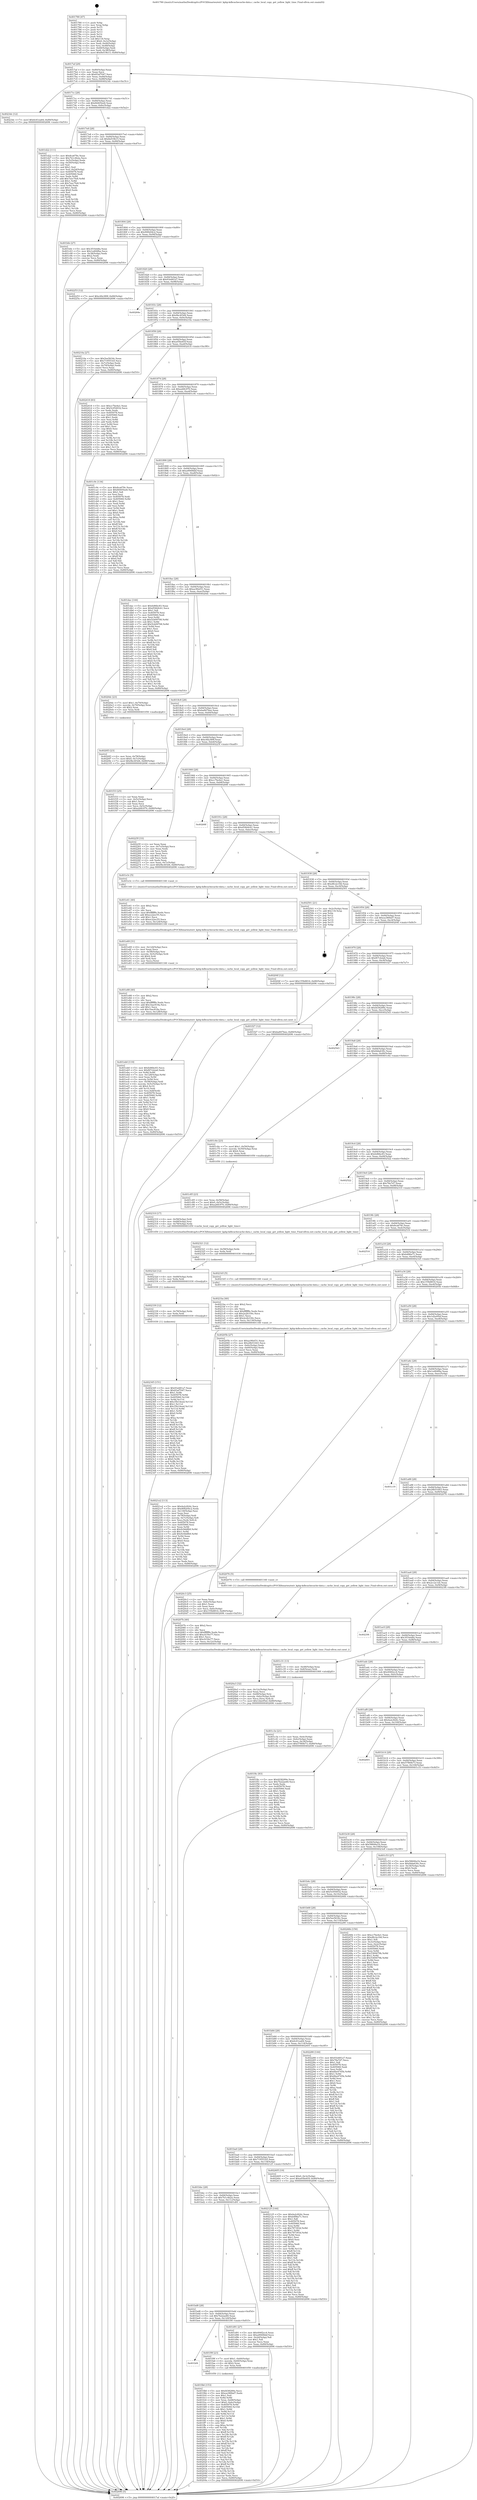 digraph "0x401780" {
  label = "0x401780 (/mnt/c/Users/mathe/Desktop/tcc/POCII/binaries/extr_kphp-kdbcachecache-data.c_cache_local_copy_get_yellow_light_time_Final-ollvm.out::main(0))"
  labelloc = "t"
  node[shape=record]

  Entry [label="",width=0.3,height=0.3,shape=circle,fillcolor=black,style=filled]
  "0x4017af" [label="{
     0x4017af [29]\l
     | [instrs]\l
     &nbsp;&nbsp;0x4017af \<+3\>: mov -0x80(%rbp),%eax\l
     &nbsp;&nbsp;0x4017b2 \<+2\>: mov %eax,%ecx\l
     &nbsp;&nbsp;0x4017b4 \<+6\>: sub $0x83af7047,%ecx\l
     &nbsp;&nbsp;0x4017ba \<+6\>: mov %eax,-0x84(%rbp)\l
     &nbsp;&nbsp;0x4017c0 \<+6\>: mov %ecx,-0x88(%rbp)\l
     &nbsp;&nbsp;0x4017c6 \<+6\>: je 00000000004023dc \<main+0xc5c\>\l
  }"]
  "0x4023dc" [label="{
     0x4023dc [12]\l
     | [instrs]\l
     &nbsp;&nbsp;0x4023dc \<+7\>: movl $0x6c61ea64,-0x80(%rbp)\l
     &nbsp;&nbsp;0x4023e3 \<+5\>: jmp 0000000000402696 \<main+0xf16\>\l
  }"]
  "0x4017cc" [label="{
     0x4017cc [28]\l
     | [instrs]\l
     &nbsp;&nbsp;0x4017cc \<+5\>: jmp 00000000004017d1 \<main+0x51\>\l
     &nbsp;&nbsp;0x4017d1 \<+6\>: mov -0x84(%rbp),%eax\l
     &nbsp;&nbsp;0x4017d7 \<+5\>: sub $0x84405ee6,%eax\l
     &nbsp;&nbsp;0x4017dc \<+6\>: mov %eax,-0x8c(%rbp)\l
     &nbsp;&nbsp;0x4017e2 \<+6\>: je 0000000000401d22 \<main+0x5a2\>\l
  }"]
  Exit [label="",width=0.3,height=0.3,shape=circle,fillcolor=black,style=filled,peripheries=2]
  "0x401d22" [label="{
     0x401d22 [111]\l
     | [instrs]\l
     &nbsp;&nbsp;0x401d22 \<+5\>: mov $0x8ca678c,%eax\l
     &nbsp;&nbsp;0x401d27 \<+5\>: mov $0x7b1c4b2a,%ecx\l
     &nbsp;&nbsp;0x401d2c \<+3\>: mov -0x5c(%rbp),%edx\l
     &nbsp;&nbsp;0x401d2f \<+3\>: cmp -0x50(%rbp),%edx\l
     &nbsp;&nbsp;0x401d32 \<+4\>: setl %sil\l
     &nbsp;&nbsp;0x401d36 \<+4\>: and $0x1,%sil\l
     &nbsp;&nbsp;0x401d3a \<+4\>: mov %sil,-0x2d(%rbp)\l
     &nbsp;&nbsp;0x401d3e \<+7\>: mov 0x405078,%edx\l
     &nbsp;&nbsp;0x401d45 \<+7\>: mov 0x405060,%edi\l
     &nbsp;&nbsp;0x401d4c \<+3\>: mov %edx,%r8d\l
     &nbsp;&nbsp;0x401d4f \<+7\>: add $0x7eec7fe8,%r8d\l
     &nbsp;&nbsp;0x401d56 \<+4\>: sub $0x1,%r8d\l
     &nbsp;&nbsp;0x401d5a \<+7\>: sub $0x7eec7fe8,%r8d\l
     &nbsp;&nbsp;0x401d61 \<+4\>: imul %r8d,%edx\l
     &nbsp;&nbsp;0x401d65 \<+3\>: and $0x1,%edx\l
     &nbsp;&nbsp;0x401d68 \<+3\>: cmp $0x0,%edx\l
     &nbsp;&nbsp;0x401d6b \<+4\>: sete %sil\l
     &nbsp;&nbsp;0x401d6f \<+3\>: cmp $0xa,%edi\l
     &nbsp;&nbsp;0x401d72 \<+4\>: setl %r9b\l
     &nbsp;&nbsp;0x401d76 \<+3\>: mov %sil,%r10b\l
     &nbsp;&nbsp;0x401d79 \<+3\>: and %r9b,%r10b\l
     &nbsp;&nbsp;0x401d7c \<+3\>: xor %r9b,%sil\l
     &nbsp;&nbsp;0x401d7f \<+3\>: or %sil,%r10b\l
     &nbsp;&nbsp;0x401d82 \<+4\>: test $0x1,%r10b\l
     &nbsp;&nbsp;0x401d86 \<+3\>: cmovne %ecx,%eax\l
     &nbsp;&nbsp;0x401d89 \<+3\>: mov %eax,-0x80(%rbp)\l
     &nbsp;&nbsp;0x401d8c \<+5\>: jmp 0000000000402696 \<main+0xf16\>\l
  }"]
  "0x4017e8" [label="{
     0x4017e8 [28]\l
     | [instrs]\l
     &nbsp;&nbsp;0x4017e8 \<+5\>: jmp 00000000004017ed \<main+0x6d\>\l
     &nbsp;&nbsp;0x4017ed \<+6\>: mov -0x84(%rbp),%eax\l
     &nbsp;&nbsp;0x4017f3 \<+5\>: sub $0x8ef19b15,%eax\l
     &nbsp;&nbsp;0x4017f8 \<+6\>: mov %eax,-0x90(%rbp)\l
     &nbsp;&nbsp;0x4017fe \<+6\>: je 0000000000401bfe \<main+0x47e\>\l
  }"]
  "0x402345" [label="{
     0x402345 [151]\l
     | [instrs]\l
     &nbsp;&nbsp;0x402345 \<+5\>: mov $0x93e681a7,%eax\l
     &nbsp;&nbsp;0x40234a \<+5\>: mov $0x83af7047,%ecx\l
     &nbsp;&nbsp;0x40234f \<+3\>: mov $0x1,%r8b\l
     &nbsp;&nbsp;0x402352 \<+8\>: mov 0x405078,%r9d\l
     &nbsp;&nbsp;0x40235a \<+8\>: mov 0x405060,%r10d\l
     &nbsp;&nbsp;0x402362 \<+3\>: mov %r9d,%r11d\l
     &nbsp;&nbsp;0x402365 \<+7\>: add $0x35b14eed,%r11d\l
     &nbsp;&nbsp;0x40236c \<+4\>: sub $0x1,%r11d\l
     &nbsp;&nbsp;0x402370 \<+7\>: sub $0x35b14eed,%r11d\l
     &nbsp;&nbsp;0x402377 \<+4\>: imul %r11d,%r9d\l
     &nbsp;&nbsp;0x40237b \<+4\>: and $0x1,%r9d\l
     &nbsp;&nbsp;0x40237f \<+4\>: cmp $0x0,%r9d\l
     &nbsp;&nbsp;0x402383 \<+3\>: sete %bl\l
     &nbsp;&nbsp;0x402386 \<+4\>: cmp $0xa,%r10d\l
     &nbsp;&nbsp;0x40238a \<+4\>: setl %r14b\l
     &nbsp;&nbsp;0x40238e \<+3\>: mov %bl,%r15b\l
     &nbsp;&nbsp;0x402391 \<+4\>: xor $0xff,%r15b\l
     &nbsp;&nbsp;0x402395 \<+3\>: mov %r14b,%r12b\l
     &nbsp;&nbsp;0x402398 \<+4\>: xor $0xff,%r12b\l
     &nbsp;&nbsp;0x40239c \<+4\>: xor $0x0,%r8b\l
     &nbsp;&nbsp;0x4023a0 \<+3\>: mov %r15b,%r13b\l
     &nbsp;&nbsp;0x4023a3 \<+4\>: and $0x0,%r13b\l
     &nbsp;&nbsp;0x4023a7 \<+3\>: and %r8b,%bl\l
     &nbsp;&nbsp;0x4023aa \<+3\>: mov %r12b,%dl\l
     &nbsp;&nbsp;0x4023ad \<+3\>: and $0x0,%dl\l
     &nbsp;&nbsp;0x4023b0 \<+3\>: and %r8b,%r14b\l
     &nbsp;&nbsp;0x4023b3 \<+3\>: or %bl,%r13b\l
     &nbsp;&nbsp;0x4023b6 \<+3\>: or %r14b,%dl\l
     &nbsp;&nbsp;0x4023b9 \<+3\>: xor %dl,%r13b\l
     &nbsp;&nbsp;0x4023bc \<+3\>: or %r12b,%r15b\l
     &nbsp;&nbsp;0x4023bf \<+4\>: xor $0xff,%r15b\l
     &nbsp;&nbsp;0x4023c3 \<+4\>: or $0x0,%r8b\l
     &nbsp;&nbsp;0x4023c7 \<+3\>: and %r8b,%r15b\l
     &nbsp;&nbsp;0x4023ca \<+3\>: or %r15b,%r13b\l
     &nbsp;&nbsp;0x4023cd \<+4\>: test $0x1,%r13b\l
     &nbsp;&nbsp;0x4023d1 \<+3\>: cmovne %ecx,%eax\l
     &nbsp;&nbsp;0x4023d4 \<+3\>: mov %eax,-0x80(%rbp)\l
     &nbsp;&nbsp;0x4023d7 \<+5\>: jmp 0000000000402696 \<main+0xf16\>\l
  }"]
  "0x401bfe" [label="{
     0x401bfe [27]\l
     | [instrs]\l
     &nbsp;&nbsp;0x401bfe \<+5\>: mov $0x3f10eb8a,%eax\l
     &nbsp;&nbsp;0x401c03 \<+5\>: mov $0x1ed04fba,%ecx\l
     &nbsp;&nbsp;0x401c08 \<+3\>: mov -0x38(%rbp),%edx\l
     &nbsp;&nbsp;0x401c0b \<+3\>: cmp $0x2,%edx\l
     &nbsp;&nbsp;0x401c0e \<+3\>: cmovne %ecx,%eax\l
     &nbsp;&nbsp;0x401c11 \<+3\>: mov %eax,-0x80(%rbp)\l
     &nbsp;&nbsp;0x401c14 \<+5\>: jmp 0000000000402696 \<main+0xf16\>\l
  }"]
  "0x401804" [label="{
     0x401804 [28]\l
     | [instrs]\l
     &nbsp;&nbsp;0x401804 \<+5\>: jmp 0000000000401809 \<main+0x89\>\l
     &nbsp;&nbsp;0x401809 \<+6\>: mov -0x84(%rbp),%eax\l
     &nbsp;&nbsp;0x40180f \<+5\>: sub $0x908204c2,%eax\l
     &nbsp;&nbsp;0x401814 \<+6\>: mov %eax,-0x94(%rbp)\l
     &nbsp;&nbsp;0x40181a \<+6\>: je 0000000000402253 \<main+0xad3\>\l
  }"]
  "0x402696" [label="{
     0x402696 [5]\l
     | [instrs]\l
     &nbsp;&nbsp;0x402696 \<+5\>: jmp 00000000004017af \<main+0x2f\>\l
  }"]
  "0x401780" [label="{
     0x401780 [47]\l
     | [instrs]\l
     &nbsp;&nbsp;0x401780 \<+1\>: push %rbp\l
     &nbsp;&nbsp;0x401781 \<+3\>: mov %rsp,%rbp\l
     &nbsp;&nbsp;0x401784 \<+2\>: push %r15\l
     &nbsp;&nbsp;0x401786 \<+2\>: push %r14\l
     &nbsp;&nbsp;0x401788 \<+2\>: push %r13\l
     &nbsp;&nbsp;0x40178a \<+2\>: push %r12\l
     &nbsp;&nbsp;0x40178c \<+1\>: push %rbx\l
     &nbsp;&nbsp;0x40178d \<+7\>: sub $0x118,%rsp\l
     &nbsp;&nbsp;0x401794 \<+7\>: movl $0x0,-0x3c(%rbp)\l
     &nbsp;&nbsp;0x40179b \<+3\>: mov %edi,-0x40(%rbp)\l
     &nbsp;&nbsp;0x40179e \<+4\>: mov %rsi,-0x48(%rbp)\l
     &nbsp;&nbsp;0x4017a2 \<+3\>: mov -0x40(%rbp),%edi\l
     &nbsp;&nbsp;0x4017a5 \<+3\>: mov %edi,-0x38(%rbp)\l
     &nbsp;&nbsp;0x4017a8 \<+7\>: movl $0x8ef19b15,-0x80(%rbp)\l
  }"]
  "0x402339" [label="{
     0x402339 [12]\l
     | [instrs]\l
     &nbsp;&nbsp;0x402339 \<+4\>: mov -0x78(%rbp),%rdx\l
     &nbsp;&nbsp;0x40233d \<+3\>: mov %rdx,%rdi\l
     &nbsp;&nbsp;0x402340 \<+5\>: call 0000000000401030 \<free@plt\>\l
     | [calls]\l
     &nbsp;&nbsp;0x401030 \{1\} (unknown)\l
  }"]
  "0x402253" [label="{
     0x402253 [12]\l
     | [instrs]\l
     &nbsp;&nbsp;0x402253 \<+7\>: movl $0xc6fa389f,-0x80(%rbp)\l
     &nbsp;&nbsp;0x40225a \<+5\>: jmp 0000000000402696 \<main+0xf16\>\l
  }"]
  "0x401820" [label="{
     0x401820 [28]\l
     | [instrs]\l
     &nbsp;&nbsp;0x401820 \<+5\>: jmp 0000000000401825 \<main+0xa5\>\l
     &nbsp;&nbsp;0x401825 \<+6\>: mov -0x84(%rbp),%eax\l
     &nbsp;&nbsp;0x40182b \<+5\>: sub $0x93e681a7,%eax\l
     &nbsp;&nbsp;0x401830 \<+6\>: mov %eax,-0x98(%rbp)\l
     &nbsp;&nbsp;0x401836 \<+6\>: je 000000000040264e \<main+0xece\>\l
  }"]
  "0x40232d" [label="{
     0x40232d [12]\l
     | [instrs]\l
     &nbsp;&nbsp;0x40232d \<+4\>: mov -0x68(%rbp),%rdx\l
     &nbsp;&nbsp;0x402331 \<+3\>: mov %rdx,%rdi\l
     &nbsp;&nbsp;0x402334 \<+5\>: call 0000000000401030 \<free@plt\>\l
     | [calls]\l
     &nbsp;&nbsp;0x401030 \{1\} (unknown)\l
  }"]
  "0x40264e" [label="{
     0x40264e\l
  }", style=dashed]
  "0x40183c" [label="{
     0x40183c [28]\l
     | [instrs]\l
     &nbsp;&nbsp;0x40183c \<+5\>: jmp 0000000000401841 \<main+0xc1\>\l
     &nbsp;&nbsp;0x401841 \<+6\>: mov -0x84(%rbp),%eax\l
     &nbsp;&nbsp;0x401847 \<+5\>: sub $0x9bc4f3d4,%eax\l
     &nbsp;&nbsp;0x40184c \<+6\>: mov %eax,-0x9c(%rbp)\l
     &nbsp;&nbsp;0x401852 \<+6\>: je 000000000040210a \<main+0x98a\>\l
  }"]
  "0x402321" [label="{
     0x402321 [12]\l
     | [instrs]\l
     &nbsp;&nbsp;0x402321 \<+4\>: mov -0x58(%rbp),%rdx\l
     &nbsp;&nbsp;0x402325 \<+3\>: mov %rdx,%rdi\l
     &nbsp;&nbsp;0x402328 \<+5\>: call 0000000000401030 \<free@plt\>\l
     | [calls]\l
     &nbsp;&nbsp;0x401030 \{1\} (unknown)\l
  }"]
  "0x40210a" [label="{
     0x40210a [27]\l
     | [instrs]\l
     &nbsp;&nbsp;0x40210a \<+5\>: mov $0x5ee5634c,%eax\l
     &nbsp;&nbsp;0x40210f \<+5\>: mov $0x719551b5,%ecx\l
     &nbsp;&nbsp;0x402114 \<+3\>: mov -0x7c(%rbp),%edx\l
     &nbsp;&nbsp;0x402117 \<+3\>: cmp -0x70(%rbp),%edx\l
     &nbsp;&nbsp;0x40211a \<+3\>: cmovl %ecx,%eax\l
     &nbsp;&nbsp;0x40211d \<+3\>: mov %eax,-0x80(%rbp)\l
     &nbsp;&nbsp;0x402120 \<+5\>: jmp 0000000000402696 \<main+0xf16\>\l
  }"]
  "0x401858" [label="{
     0x401858 [28]\l
     | [instrs]\l
     &nbsp;&nbsp;0x401858 \<+5\>: jmp 000000000040185d \<main+0xdd\>\l
     &nbsp;&nbsp;0x40185d \<+6\>: mov -0x84(%rbp),%eax\l
     &nbsp;&nbsp;0x401863 \<+5\>: sub $0xa05be83f,%eax\l
     &nbsp;&nbsp;0x401868 \<+6\>: mov %eax,-0xa0(%rbp)\l
     &nbsp;&nbsp;0x40186e \<+6\>: je 0000000000402418 \<main+0xc98\>\l
  }"]
  "0x4021e2" [label="{
     0x4021e2 [113]\l
     | [instrs]\l
     &nbsp;&nbsp;0x4021e2 \<+5\>: mov $0x4a2c824c,%ecx\l
     &nbsp;&nbsp;0x4021e7 \<+5\>: mov $0x908204c2,%edx\l
     &nbsp;&nbsp;0x4021ec \<+6\>: mov -0x130(%rbp),%esi\l
     &nbsp;&nbsp;0x4021f2 \<+3\>: imul %eax,%esi\l
     &nbsp;&nbsp;0x4021f5 \<+4\>: mov -0x78(%rbp),%rdi\l
     &nbsp;&nbsp;0x4021f9 \<+4\>: movslq -0x7c(%rbp),%r8\l
     &nbsp;&nbsp;0x4021fd \<+4\>: mov %esi,(%rdi,%r8,4)\l
     &nbsp;&nbsp;0x402201 \<+7\>: mov 0x405078,%eax\l
     &nbsp;&nbsp;0x402208 \<+7\>: mov 0x405060,%esi\l
     &nbsp;&nbsp;0x40220f \<+3\>: mov %eax,%r9d\l
     &nbsp;&nbsp;0x402212 \<+7\>: sub $0x9c9ddfb9,%r9d\l
     &nbsp;&nbsp;0x402219 \<+4\>: sub $0x1,%r9d\l
     &nbsp;&nbsp;0x40221d \<+7\>: add $0x9c9ddfb9,%r9d\l
     &nbsp;&nbsp;0x402224 \<+4\>: imul %r9d,%eax\l
     &nbsp;&nbsp;0x402228 \<+3\>: and $0x1,%eax\l
     &nbsp;&nbsp;0x40222b \<+3\>: cmp $0x0,%eax\l
     &nbsp;&nbsp;0x40222e \<+4\>: sete %r10b\l
     &nbsp;&nbsp;0x402232 \<+3\>: cmp $0xa,%esi\l
     &nbsp;&nbsp;0x402235 \<+4\>: setl %r11b\l
     &nbsp;&nbsp;0x402239 \<+3\>: mov %r10b,%bl\l
     &nbsp;&nbsp;0x40223c \<+3\>: and %r11b,%bl\l
     &nbsp;&nbsp;0x40223f \<+3\>: xor %r11b,%r10b\l
     &nbsp;&nbsp;0x402242 \<+3\>: or %r10b,%bl\l
     &nbsp;&nbsp;0x402245 \<+3\>: test $0x1,%bl\l
     &nbsp;&nbsp;0x402248 \<+3\>: cmovne %edx,%ecx\l
     &nbsp;&nbsp;0x40224b \<+3\>: mov %ecx,-0x80(%rbp)\l
     &nbsp;&nbsp;0x40224e \<+5\>: jmp 0000000000402696 \<main+0xf16\>\l
  }"]
  "0x402418" [label="{
     0x402418 [83]\l
     | [instrs]\l
     &nbsp;&nbsp;0x402418 \<+5\>: mov $0xcc7be4a1,%eax\l
     &nbsp;&nbsp;0x40241d \<+5\>: mov $0x5c054932,%ecx\l
     &nbsp;&nbsp;0x402422 \<+2\>: xor %edx,%edx\l
     &nbsp;&nbsp;0x402424 \<+7\>: mov 0x405078,%esi\l
     &nbsp;&nbsp;0x40242b \<+7\>: mov 0x405060,%edi\l
     &nbsp;&nbsp;0x402432 \<+3\>: sub $0x1,%edx\l
     &nbsp;&nbsp;0x402435 \<+3\>: mov %esi,%r8d\l
     &nbsp;&nbsp;0x402438 \<+3\>: add %edx,%r8d\l
     &nbsp;&nbsp;0x40243b \<+4\>: imul %r8d,%esi\l
     &nbsp;&nbsp;0x40243f \<+3\>: and $0x1,%esi\l
     &nbsp;&nbsp;0x402442 \<+3\>: cmp $0x0,%esi\l
     &nbsp;&nbsp;0x402445 \<+4\>: sete %r9b\l
     &nbsp;&nbsp;0x402449 \<+3\>: cmp $0xa,%edi\l
     &nbsp;&nbsp;0x40244c \<+4\>: setl %r10b\l
     &nbsp;&nbsp;0x402450 \<+3\>: mov %r9b,%r11b\l
     &nbsp;&nbsp;0x402453 \<+3\>: and %r10b,%r11b\l
     &nbsp;&nbsp;0x402456 \<+3\>: xor %r10b,%r9b\l
     &nbsp;&nbsp;0x402459 \<+3\>: or %r9b,%r11b\l
     &nbsp;&nbsp;0x40245c \<+4\>: test $0x1,%r11b\l
     &nbsp;&nbsp;0x402460 \<+3\>: cmovne %ecx,%eax\l
     &nbsp;&nbsp;0x402463 \<+3\>: mov %eax,-0x80(%rbp)\l
     &nbsp;&nbsp;0x402466 \<+5\>: jmp 0000000000402696 \<main+0xf16\>\l
  }"]
  "0x401874" [label="{
     0x401874 [28]\l
     | [instrs]\l
     &nbsp;&nbsp;0x401874 \<+5\>: jmp 0000000000401879 \<main+0xf9\>\l
     &nbsp;&nbsp;0x401879 \<+6\>: mov -0x84(%rbp),%eax\l
     &nbsp;&nbsp;0x40187f \<+5\>: sub $0xa26fc970,%eax\l
     &nbsp;&nbsp;0x401884 \<+6\>: mov %eax,-0xa4(%rbp)\l
     &nbsp;&nbsp;0x40188a \<+6\>: je 0000000000401c9c \<main+0x51c\>\l
  }"]
  "0x4021ba" [label="{
     0x4021ba [40]\l
     | [instrs]\l
     &nbsp;&nbsp;0x4021ba \<+5\>: mov $0x2,%ecx\l
     &nbsp;&nbsp;0x4021bf \<+1\>: cltd\l
     &nbsp;&nbsp;0x4021c0 \<+2\>: idiv %ecx\l
     &nbsp;&nbsp;0x4021c2 \<+6\>: imul $0xfffffffe,%edx,%ecx\l
     &nbsp;&nbsp;0x4021c8 \<+6\>: sub $0x2e2b330c,%ecx\l
     &nbsp;&nbsp;0x4021ce \<+3\>: add $0x1,%ecx\l
     &nbsp;&nbsp;0x4021d1 \<+6\>: add $0x2e2b330c,%ecx\l
     &nbsp;&nbsp;0x4021d7 \<+6\>: mov %ecx,-0x130(%rbp)\l
     &nbsp;&nbsp;0x4021dd \<+5\>: call 0000000000401160 \<next_i\>\l
     | [calls]\l
     &nbsp;&nbsp;0x401160 \{1\} (/mnt/c/Users/mathe/Desktop/tcc/POCII/binaries/extr_kphp-kdbcachecache-data.c_cache_local_copy_get_yellow_light_time_Final-ollvm.out::next_i)\l
  }"]
  "0x401c9c" [label="{
     0x401c9c [134]\l
     | [instrs]\l
     &nbsp;&nbsp;0x401c9c \<+5\>: mov $0x8ca678c,%eax\l
     &nbsp;&nbsp;0x401ca1 \<+5\>: mov $0x84405ee6,%ecx\l
     &nbsp;&nbsp;0x401ca6 \<+2\>: mov $0x1,%dl\l
     &nbsp;&nbsp;0x401ca8 \<+2\>: xor %esi,%esi\l
     &nbsp;&nbsp;0x401caa \<+7\>: mov 0x405078,%edi\l
     &nbsp;&nbsp;0x401cb1 \<+8\>: mov 0x405060,%r8d\l
     &nbsp;&nbsp;0x401cb9 \<+3\>: sub $0x1,%esi\l
     &nbsp;&nbsp;0x401cbc \<+3\>: mov %edi,%r9d\l
     &nbsp;&nbsp;0x401cbf \<+3\>: add %esi,%r9d\l
     &nbsp;&nbsp;0x401cc2 \<+4\>: imul %r9d,%edi\l
     &nbsp;&nbsp;0x401cc6 \<+3\>: and $0x1,%edi\l
     &nbsp;&nbsp;0x401cc9 \<+3\>: cmp $0x0,%edi\l
     &nbsp;&nbsp;0x401ccc \<+4\>: sete %r10b\l
     &nbsp;&nbsp;0x401cd0 \<+4\>: cmp $0xa,%r8d\l
     &nbsp;&nbsp;0x401cd4 \<+4\>: setl %r11b\l
     &nbsp;&nbsp;0x401cd8 \<+3\>: mov %r10b,%bl\l
     &nbsp;&nbsp;0x401cdb \<+3\>: xor $0xff,%bl\l
     &nbsp;&nbsp;0x401cde \<+3\>: mov %r11b,%r14b\l
     &nbsp;&nbsp;0x401ce1 \<+4\>: xor $0xff,%r14b\l
     &nbsp;&nbsp;0x401ce5 \<+3\>: xor $0x0,%dl\l
     &nbsp;&nbsp;0x401ce8 \<+3\>: mov %bl,%r15b\l
     &nbsp;&nbsp;0x401ceb \<+4\>: and $0x0,%r15b\l
     &nbsp;&nbsp;0x401cef \<+3\>: and %dl,%r10b\l
     &nbsp;&nbsp;0x401cf2 \<+3\>: mov %r14b,%r12b\l
     &nbsp;&nbsp;0x401cf5 \<+4\>: and $0x0,%r12b\l
     &nbsp;&nbsp;0x401cf9 \<+3\>: and %dl,%r11b\l
     &nbsp;&nbsp;0x401cfc \<+3\>: or %r10b,%r15b\l
     &nbsp;&nbsp;0x401cff \<+3\>: or %r11b,%r12b\l
     &nbsp;&nbsp;0x401d02 \<+3\>: xor %r12b,%r15b\l
     &nbsp;&nbsp;0x401d05 \<+3\>: or %r14b,%bl\l
     &nbsp;&nbsp;0x401d08 \<+3\>: xor $0xff,%bl\l
     &nbsp;&nbsp;0x401d0b \<+3\>: or $0x0,%dl\l
     &nbsp;&nbsp;0x401d0e \<+2\>: and %dl,%bl\l
     &nbsp;&nbsp;0x401d10 \<+3\>: or %bl,%r15b\l
     &nbsp;&nbsp;0x401d13 \<+4\>: test $0x1,%r15b\l
     &nbsp;&nbsp;0x401d17 \<+3\>: cmovne %ecx,%eax\l
     &nbsp;&nbsp;0x401d1a \<+3\>: mov %eax,-0x80(%rbp)\l
     &nbsp;&nbsp;0x401d1d \<+5\>: jmp 0000000000402696 \<main+0xf16\>\l
  }"]
  "0x401890" [label="{
     0x401890 [28]\l
     | [instrs]\l
     &nbsp;&nbsp;0x401890 \<+5\>: jmp 0000000000401895 \<main+0x115\>\l
     &nbsp;&nbsp;0x401895 \<+6\>: mov -0x84(%rbp),%eax\l
     &nbsp;&nbsp;0x40189b \<+5\>: sub $0xa9949bbf,%eax\l
     &nbsp;&nbsp;0x4018a0 \<+6\>: mov %eax,-0xa8(%rbp)\l
     &nbsp;&nbsp;0x4018a6 \<+6\>: je 0000000000401dac \<main+0x62c\>\l
  }"]
  "0x4020f3" [label="{
     0x4020f3 [23]\l
     | [instrs]\l
     &nbsp;&nbsp;0x4020f3 \<+4\>: mov %rax,-0x78(%rbp)\l
     &nbsp;&nbsp;0x4020f7 \<+7\>: movl $0x0,-0x7c(%rbp)\l
     &nbsp;&nbsp;0x4020fe \<+7\>: movl $0x9bc4f3d4,-0x80(%rbp)\l
     &nbsp;&nbsp;0x402105 \<+5\>: jmp 0000000000402696 \<main+0xf16\>\l
  }"]
  "0x401dac" [label="{
     0x401dac [144]\l
     | [instrs]\l
     &nbsp;&nbsp;0x401dac \<+5\>: mov $0xfe86bc83,%eax\l
     &nbsp;&nbsp;0x401db1 \<+5\>: mov $0xd54b9cb1,%ecx\l
     &nbsp;&nbsp;0x401db6 \<+2\>: mov $0x1,%dl\l
     &nbsp;&nbsp;0x401db8 \<+7\>: mov 0x405078,%esi\l
     &nbsp;&nbsp;0x401dbf \<+7\>: mov 0x405060,%edi\l
     &nbsp;&nbsp;0x401dc6 \<+3\>: mov %esi,%r8d\l
     &nbsp;&nbsp;0x401dc9 \<+7\>: sub $0x5cb09708,%r8d\l
     &nbsp;&nbsp;0x401dd0 \<+4\>: sub $0x1,%r8d\l
     &nbsp;&nbsp;0x401dd4 \<+7\>: add $0x5cb09708,%r8d\l
     &nbsp;&nbsp;0x401ddb \<+4\>: imul %r8d,%esi\l
     &nbsp;&nbsp;0x401ddf \<+3\>: and $0x1,%esi\l
     &nbsp;&nbsp;0x401de2 \<+3\>: cmp $0x0,%esi\l
     &nbsp;&nbsp;0x401de5 \<+4\>: sete %r9b\l
     &nbsp;&nbsp;0x401de9 \<+3\>: cmp $0xa,%edi\l
     &nbsp;&nbsp;0x401dec \<+4\>: setl %r10b\l
     &nbsp;&nbsp;0x401df0 \<+3\>: mov %r9b,%r11b\l
     &nbsp;&nbsp;0x401df3 \<+4\>: xor $0xff,%r11b\l
     &nbsp;&nbsp;0x401df7 \<+3\>: mov %r10b,%bl\l
     &nbsp;&nbsp;0x401dfa \<+3\>: xor $0xff,%bl\l
     &nbsp;&nbsp;0x401dfd \<+3\>: xor $0x0,%dl\l
     &nbsp;&nbsp;0x401e00 \<+3\>: mov %r11b,%r14b\l
     &nbsp;&nbsp;0x401e03 \<+4\>: and $0x0,%r14b\l
     &nbsp;&nbsp;0x401e07 \<+3\>: and %dl,%r9b\l
     &nbsp;&nbsp;0x401e0a \<+3\>: mov %bl,%r15b\l
     &nbsp;&nbsp;0x401e0d \<+4\>: and $0x0,%r15b\l
     &nbsp;&nbsp;0x401e11 \<+3\>: and %dl,%r10b\l
     &nbsp;&nbsp;0x401e14 \<+3\>: or %r9b,%r14b\l
     &nbsp;&nbsp;0x401e17 \<+3\>: or %r10b,%r15b\l
     &nbsp;&nbsp;0x401e1a \<+3\>: xor %r15b,%r14b\l
     &nbsp;&nbsp;0x401e1d \<+3\>: or %bl,%r11b\l
     &nbsp;&nbsp;0x401e20 \<+4\>: xor $0xff,%r11b\l
     &nbsp;&nbsp;0x401e24 \<+3\>: or $0x0,%dl\l
     &nbsp;&nbsp;0x401e27 \<+3\>: and %dl,%r11b\l
     &nbsp;&nbsp;0x401e2a \<+3\>: or %r11b,%r14b\l
     &nbsp;&nbsp;0x401e2d \<+4\>: test $0x1,%r14b\l
     &nbsp;&nbsp;0x401e31 \<+3\>: cmovne %ecx,%eax\l
     &nbsp;&nbsp;0x401e34 \<+3\>: mov %eax,-0x80(%rbp)\l
     &nbsp;&nbsp;0x401e37 \<+5\>: jmp 0000000000402696 \<main+0xf16\>\l
  }"]
  "0x4018ac" [label="{
     0x4018ac [28]\l
     | [instrs]\l
     &nbsp;&nbsp;0x4018ac \<+5\>: jmp 00000000004018b1 \<main+0x131\>\l
     &nbsp;&nbsp;0x4018b1 \<+6\>: mov -0x84(%rbp),%eax\l
     &nbsp;&nbsp;0x4018b7 \<+5\>: sub $0xac90ef31,%eax\l
     &nbsp;&nbsp;0x4018bc \<+6\>: mov %eax,-0xac(%rbp)\l
     &nbsp;&nbsp;0x4018c2 \<+6\>: je 00000000004020dc \<main+0x95c\>\l
  }"]
  "0x4020a3" [label="{
     0x4020a3 [32]\l
     | [instrs]\l
     &nbsp;&nbsp;0x4020a3 \<+6\>: mov -0x12c(%rbp),%ecx\l
     &nbsp;&nbsp;0x4020a9 \<+3\>: imul %eax,%ecx\l
     &nbsp;&nbsp;0x4020ac \<+4\>: mov -0x68(%rbp),%rsi\l
     &nbsp;&nbsp;0x4020b0 \<+4\>: movslq -0x6c(%rbp),%rdi\l
     &nbsp;&nbsp;0x4020b4 \<+3\>: mov %ecx,(%rsi,%rdi,4)\l
     &nbsp;&nbsp;0x4020b7 \<+7\>: movl $0x1d2e95ef,-0x80(%rbp)\l
     &nbsp;&nbsp;0x4020be \<+5\>: jmp 0000000000402696 \<main+0xf16\>\l
  }"]
  "0x4020dc" [label="{
     0x4020dc [23]\l
     | [instrs]\l
     &nbsp;&nbsp;0x4020dc \<+7\>: movl $0x1,-0x70(%rbp)\l
     &nbsp;&nbsp;0x4020e3 \<+4\>: movslq -0x70(%rbp),%rax\l
     &nbsp;&nbsp;0x4020e7 \<+4\>: shl $0x2,%rax\l
     &nbsp;&nbsp;0x4020eb \<+3\>: mov %rax,%rdi\l
     &nbsp;&nbsp;0x4020ee \<+5\>: call 0000000000401050 \<malloc@plt\>\l
     | [calls]\l
     &nbsp;&nbsp;0x401050 \{1\} (unknown)\l
  }"]
  "0x4018c8" [label="{
     0x4018c8 [28]\l
     | [instrs]\l
     &nbsp;&nbsp;0x4018c8 \<+5\>: jmp 00000000004018cd \<main+0x14d\>\l
     &nbsp;&nbsp;0x4018cd \<+6\>: mov -0x84(%rbp),%eax\l
     &nbsp;&nbsp;0x4018d3 \<+5\>: sub $0xba847bee,%eax\l
     &nbsp;&nbsp;0x4018d8 \<+6\>: mov %eax,-0xb0(%rbp)\l
     &nbsp;&nbsp;0x4018de \<+6\>: je 0000000000401f33 \<main+0x7b3\>\l
  }"]
  "0x40207b" [label="{
     0x40207b [40]\l
     | [instrs]\l
     &nbsp;&nbsp;0x40207b \<+5\>: mov $0x2,%ecx\l
     &nbsp;&nbsp;0x402080 \<+1\>: cltd\l
     &nbsp;&nbsp;0x402081 \<+2\>: idiv %ecx\l
     &nbsp;&nbsp;0x402083 \<+6\>: imul $0xfffffffe,%edx,%ecx\l
     &nbsp;&nbsp;0x402089 \<+6\>: add $0xcfc54e77,%ecx\l
     &nbsp;&nbsp;0x40208f \<+3\>: add $0x1,%ecx\l
     &nbsp;&nbsp;0x402092 \<+6\>: sub $0xcfc54e77,%ecx\l
     &nbsp;&nbsp;0x402098 \<+6\>: mov %ecx,-0x12c(%rbp)\l
     &nbsp;&nbsp;0x40209e \<+5\>: call 0000000000401160 \<next_i\>\l
     | [calls]\l
     &nbsp;&nbsp;0x401160 \{1\} (/mnt/c/Users/mathe/Desktop/tcc/POCII/binaries/extr_kphp-kdbcachecache-data.c_cache_local_copy_get_yellow_light_time_Final-ollvm.out::next_i)\l
  }"]
  "0x401f33" [label="{
     0x401f33 [25]\l
     | [instrs]\l
     &nbsp;&nbsp;0x401f33 \<+2\>: xor %eax,%eax\l
     &nbsp;&nbsp;0x401f35 \<+3\>: mov -0x5c(%rbp),%ecx\l
     &nbsp;&nbsp;0x401f38 \<+3\>: sub $0x1,%eax\l
     &nbsp;&nbsp;0x401f3b \<+2\>: sub %eax,%ecx\l
     &nbsp;&nbsp;0x401f3d \<+3\>: mov %ecx,-0x5c(%rbp)\l
     &nbsp;&nbsp;0x401f40 \<+7\>: movl $0xa26fc970,-0x80(%rbp)\l
     &nbsp;&nbsp;0x401f47 \<+5\>: jmp 0000000000402696 \<main+0xf16\>\l
  }"]
  "0x4018e4" [label="{
     0x4018e4 [28]\l
     | [instrs]\l
     &nbsp;&nbsp;0x4018e4 \<+5\>: jmp 00000000004018e9 \<main+0x169\>\l
     &nbsp;&nbsp;0x4018e9 \<+6\>: mov -0x84(%rbp),%eax\l
     &nbsp;&nbsp;0x4018ef \<+5\>: sub $0xc6fa389f,%eax\l
     &nbsp;&nbsp;0x4018f4 \<+6\>: mov %eax,-0xb4(%rbp)\l
     &nbsp;&nbsp;0x4018fa \<+6\>: je 000000000040225f \<main+0xadf\>\l
  }"]
  "0x401fb6" [label="{
     0x401fb6 [153]\l
     | [instrs]\l
     &nbsp;&nbsp;0x401fb6 \<+5\>: mov $0xfd38289e,%ecx\l
     &nbsp;&nbsp;0x401fbb \<+5\>: mov $0xea380bd7,%edx\l
     &nbsp;&nbsp;0x401fc0 \<+3\>: mov $0x1,%sil\l
     &nbsp;&nbsp;0x401fc3 \<+3\>: xor %r8d,%r8d\l
     &nbsp;&nbsp;0x401fc6 \<+4\>: mov %rax,-0x68(%rbp)\l
     &nbsp;&nbsp;0x401fca \<+7\>: movl $0x0,-0x6c(%rbp)\l
     &nbsp;&nbsp;0x401fd1 \<+8\>: mov 0x405078,%r9d\l
     &nbsp;&nbsp;0x401fd9 \<+8\>: mov 0x405060,%r10d\l
     &nbsp;&nbsp;0x401fe1 \<+4\>: sub $0x1,%r8d\l
     &nbsp;&nbsp;0x401fe5 \<+3\>: mov %r9d,%r11d\l
     &nbsp;&nbsp;0x401fe8 \<+3\>: add %r8d,%r11d\l
     &nbsp;&nbsp;0x401feb \<+4\>: imul %r11d,%r9d\l
     &nbsp;&nbsp;0x401fef \<+4\>: and $0x1,%r9d\l
     &nbsp;&nbsp;0x401ff3 \<+4\>: cmp $0x0,%r9d\l
     &nbsp;&nbsp;0x401ff7 \<+3\>: sete %bl\l
     &nbsp;&nbsp;0x401ffa \<+4\>: cmp $0xa,%r10d\l
     &nbsp;&nbsp;0x401ffe \<+4\>: setl %r14b\l
     &nbsp;&nbsp;0x402002 \<+3\>: mov %bl,%r15b\l
     &nbsp;&nbsp;0x402005 \<+4\>: xor $0xff,%r15b\l
     &nbsp;&nbsp;0x402009 \<+3\>: mov %r14b,%r12b\l
     &nbsp;&nbsp;0x40200c \<+4\>: xor $0xff,%r12b\l
     &nbsp;&nbsp;0x402010 \<+4\>: xor $0x1,%sil\l
     &nbsp;&nbsp;0x402014 \<+3\>: mov %r15b,%r13b\l
     &nbsp;&nbsp;0x402017 \<+4\>: and $0xff,%r13b\l
     &nbsp;&nbsp;0x40201b \<+3\>: and %sil,%bl\l
     &nbsp;&nbsp;0x40201e \<+3\>: mov %r12b,%al\l
     &nbsp;&nbsp;0x402021 \<+2\>: and $0xff,%al\l
     &nbsp;&nbsp;0x402023 \<+3\>: and %sil,%r14b\l
     &nbsp;&nbsp;0x402026 \<+3\>: or %bl,%r13b\l
     &nbsp;&nbsp;0x402029 \<+3\>: or %r14b,%al\l
     &nbsp;&nbsp;0x40202c \<+3\>: xor %al,%r13b\l
     &nbsp;&nbsp;0x40202f \<+3\>: or %r12b,%r15b\l
     &nbsp;&nbsp;0x402032 \<+4\>: xor $0xff,%r15b\l
     &nbsp;&nbsp;0x402036 \<+4\>: or $0x1,%sil\l
     &nbsp;&nbsp;0x40203a \<+3\>: and %sil,%r15b\l
     &nbsp;&nbsp;0x40203d \<+3\>: or %r15b,%r13b\l
     &nbsp;&nbsp;0x402040 \<+4\>: test $0x1,%r13b\l
     &nbsp;&nbsp;0x402044 \<+3\>: cmovne %edx,%ecx\l
     &nbsp;&nbsp;0x402047 \<+3\>: mov %ecx,-0x80(%rbp)\l
     &nbsp;&nbsp;0x40204a \<+5\>: jmp 0000000000402696 \<main+0xf16\>\l
  }"]
  "0x40225f" [label="{
     0x40225f [33]\l
     | [instrs]\l
     &nbsp;&nbsp;0x40225f \<+2\>: xor %eax,%eax\l
     &nbsp;&nbsp;0x402261 \<+3\>: mov -0x7c(%rbp),%ecx\l
     &nbsp;&nbsp;0x402264 \<+2\>: mov %eax,%edx\l
     &nbsp;&nbsp;0x402266 \<+2\>: sub %ecx,%edx\l
     &nbsp;&nbsp;0x402268 \<+2\>: mov %eax,%ecx\l
     &nbsp;&nbsp;0x40226a \<+3\>: sub $0x1,%ecx\l
     &nbsp;&nbsp;0x40226d \<+2\>: add %ecx,%edx\l
     &nbsp;&nbsp;0x40226f \<+2\>: sub %edx,%eax\l
     &nbsp;&nbsp;0x402271 \<+3\>: mov %eax,-0x7c(%rbp)\l
     &nbsp;&nbsp;0x402274 \<+7\>: movl $0x9bc4f3d4,-0x80(%rbp)\l
     &nbsp;&nbsp;0x40227b \<+5\>: jmp 0000000000402696 \<main+0xf16\>\l
  }"]
  "0x401900" [label="{
     0x401900 [28]\l
     | [instrs]\l
     &nbsp;&nbsp;0x401900 \<+5\>: jmp 0000000000401905 \<main+0x185\>\l
     &nbsp;&nbsp;0x401905 \<+6\>: mov -0x84(%rbp),%eax\l
     &nbsp;&nbsp;0x40190b \<+5\>: sub $0xcc7be4a1,%eax\l
     &nbsp;&nbsp;0x401910 \<+6\>: mov %eax,-0xb8(%rbp)\l
     &nbsp;&nbsp;0x401916 \<+6\>: je 000000000040268f \<main+0xf0f\>\l
  }"]
  "0x401bf4" [label="{
     0x401bf4\l
  }", style=dashed]
  "0x40268f" [label="{
     0x40268f\l
  }", style=dashed]
  "0x40191c" [label="{
     0x40191c [28]\l
     | [instrs]\l
     &nbsp;&nbsp;0x40191c \<+5\>: jmp 0000000000401921 \<main+0x1a1\>\l
     &nbsp;&nbsp;0x401921 \<+6\>: mov -0x84(%rbp),%eax\l
     &nbsp;&nbsp;0x401927 \<+5\>: sub $0xd54b9cb1,%eax\l
     &nbsp;&nbsp;0x40192c \<+6\>: mov %eax,-0xbc(%rbp)\l
     &nbsp;&nbsp;0x401932 \<+6\>: je 0000000000401e3c \<main+0x6bc\>\l
  }"]
  "0x401f9f" [label="{
     0x401f9f [23]\l
     | [instrs]\l
     &nbsp;&nbsp;0x401f9f \<+7\>: movl $0x1,-0x60(%rbp)\l
     &nbsp;&nbsp;0x401fa6 \<+4\>: movslq -0x60(%rbp),%rax\l
     &nbsp;&nbsp;0x401faa \<+4\>: shl $0x2,%rax\l
     &nbsp;&nbsp;0x401fae \<+3\>: mov %rax,%rdi\l
     &nbsp;&nbsp;0x401fb1 \<+5\>: call 0000000000401050 \<malloc@plt\>\l
     | [calls]\l
     &nbsp;&nbsp;0x401050 \{1\} (unknown)\l
  }"]
  "0x401e3c" [label="{
     0x401e3c [5]\l
     | [instrs]\l
     &nbsp;&nbsp;0x401e3c \<+5\>: call 0000000000401160 \<next_i\>\l
     | [calls]\l
     &nbsp;&nbsp;0x401160 \{1\} (/mnt/c/Users/mathe/Desktop/tcc/POCII/binaries/extr_kphp-kdbcachecache-data.c_cache_local_copy_get_yellow_light_time_Final-ollvm.out::next_i)\l
  }"]
  "0x401938" [label="{
     0x401938 [28]\l
     | [instrs]\l
     &nbsp;&nbsp;0x401938 \<+5\>: jmp 000000000040193d \<main+0x1bd\>\l
     &nbsp;&nbsp;0x40193d \<+6\>: mov -0x84(%rbp),%eax\l
     &nbsp;&nbsp;0x401943 \<+5\>: sub $0xd8c2e18d,%eax\l
     &nbsp;&nbsp;0x401948 \<+6\>: mov %eax,-0xc0(%rbp)\l
     &nbsp;&nbsp;0x40194e \<+6\>: je 0000000000402501 \<main+0xd81\>\l
  }"]
  "0x401eb0" [label="{
     0x401eb0 [119]\l
     | [instrs]\l
     &nbsp;&nbsp;0x401eb0 \<+5\>: mov $0xfe86bc83,%ecx\l
     &nbsp;&nbsp;0x401eb5 \<+5\>: mov $0xf67cb2a6,%edx\l
     &nbsp;&nbsp;0x401eba \<+3\>: xor %r8d,%r8d\l
     &nbsp;&nbsp;0x401ebd \<+7\>: mov -0x128(%rbp),%r9d\l
     &nbsp;&nbsp;0x401ec4 \<+4\>: imul %eax,%r9d\l
     &nbsp;&nbsp;0x401ec8 \<+3\>: movslq %r9d,%rsi\l
     &nbsp;&nbsp;0x401ecb \<+4\>: mov -0x58(%rbp),%rdi\l
     &nbsp;&nbsp;0x401ecf \<+4\>: movslq -0x5c(%rbp),%r10\l
     &nbsp;&nbsp;0x401ed3 \<+4\>: shl $0x4,%r10\l
     &nbsp;&nbsp;0x401ed7 \<+3\>: add %r10,%rdi\l
     &nbsp;&nbsp;0x401eda \<+4\>: mov %rsi,0x8(%rdi)\l
     &nbsp;&nbsp;0x401ede \<+7\>: mov 0x405078,%eax\l
     &nbsp;&nbsp;0x401ee5 \<+8\>: mov 0x405060,%r9d\l
     &nbsp;&nbsp;0x401eed \<+4\>: sub $0x1,%r8d\l
     &nbsp;&nbsp;0x401ef1 \<+3\>: mov %eax,%r11d\l
     &nbsp;&nbsp;0x401ef4 \<+3\>: add %r8d,%r11d\l
     &nbsp;&nbsp;0x401ef7 \<+4\>: imul %r11d,%eax\l
     &nbsp;&nbsp;0x401efb \<+3\>: and $0x1,%eax\l
     &nbsp;&nbsp;0x401efe \<+3\>: cmp $0x0,%eax\l
     &nbsp;&nbsp;0x401f01 \<+3\>: sete %bl\l
     &nbsp;&nbsp;0x401f04 \<+4\>: cmp $0xa,%r9d\l
     &nbsp;&nbsp;0x401f08 \<+4\>: setl %r14b\l
     &nbsp;&nbsp;0x401f0c \<+3\>: mov %bl,%r15b\l
     &nbsp;&nbsp;0x401f0f \<+3\>: and %r14b,%r15b\l
     &nbsp;&nbsp;0x401f12 \<+3\>: xor %r14b,%bl\l
     &nbsp;&nbsp;0x401f15 \<+3\>: or %bl,%r15b\l
     &nbsp;&nbsp;0x401f18 \<+4\>: test $0x1,%r15b\l
     &nbsp;&nbsp;0x401f1c \<+3\>: cmovne %edx,%ecx\l
     &nbsp;&nbsp;0x401f1f \<+3\>: mov %ecx,-0x80(%rbp)\l
     &nbsp;&nbsp;0x401f22 \<+5\>: jmp 0000000000402696 \<main+0xf16\>\l
  }"]
  "0x402501" [label="{
     0x402501 [21]\l
     | [instrs]\l
     &nbsp;&nbsp;0x402501 \<+3\>: mov -0x2c(%rbp),%eax\l
     &nbsp;&nbsp;0x402504 \<+7\>: add $0x118,%rsp\l
     &nbsp;&nbsp;0x40250b \<+1\>: pop %rbx\l
     &nbsp;&nbsp;0x40250c \<+2\>: pop %r12\l
     &nbsp;&nbsp;0x40250e \<+2\>: pop %r13\l
     &nbsp;&nbsp;0x402510 \<+2\>: pop %r14\l
     &nbsp;&nbsp;0x402512 \<+2\>: pop %r15\l
     &nbsp;&nbsp;0x402514 \<+1\>: pop %rbp\l
     &nbsp;&nbsp;0x402515 \<+1\>: ret\l
  }"]
  "0x401954" [label="{
     0x401954 [28]\l
     | [instrs]\l
     &nbsp;&nbsp;0x401954 \<+5\>: jmp 0000000000401959 \<main+0x1d9\>\l
     &nbsp;&nbsp;0x401959 \<+6\>: mov -0x84(%rbp),%eax\l
     &nbsp;&nbsp;0x40195f \<+5\>: sub $0xea380bd7,%eax\l
     &nbsp;&nbsp;0x401964 \<+6\>: mov %eax,-0xc4(%rbp)\l
     &nbsp;&nbsp;0x40196a \<+6\>: je 000000000040204f \<main+0x8cf\>\l
  }"]
  "0x401e88" [label="{
     0x401e88 [40]\l
     | [instrs]\l
     &nbsp;&nbsp;0x401e88 \<+5\>: mov $0x2,%ecx\l
     &nbsp;&nbsp;0x401e8d \<+1\>: cltd\l
     &nbsp;&nbsp;0x401e8e \<+2\>: idiv %ecx\l
     &nbsp;&nbsp;0x401e90 \<+6\>: imul $0xfffffffe,%edx,%ecx\l
     &nbsp;&nbsp;0x401e96 \<+6\>: add $0x1bac818a,%ecx\l
     &nbsp;&nbsp;0x401e9c \<+3\>: add $0x1,%ecx\l
     &nbsp;&nbsp;0x401e9f \<+6\>: sub $0x1bac818a,%ecx\l
     &nbsp;&nbsp;0x401ea5 \<+6\>: mov %ecx,-0x128(%rbp)\l
     &nbsp;&nbsp;0x401eab \<+5\>: call 0000000000401160 \<next_i\>\l
     | [calls]\l
     &nbsp;&nbsp;0x401160 \{1\} (/mnt/c/Users/mathe/Desktop/tcc/POCII/binaries/extr_kphp-kdbcachecache-data.c_cache_local_copy_get_yellow_light_time_Final-ollvm.out::next_i)\l
  }"]
  "0x40204f" [label="{
     0x40204f [12]\l
     | [instrs]\l
     &nbsp;&nbsp;0x40204f \<+7\>: movl $0x155b8816,-0x80(%rbp)\l
     &nbsp;&nbsp;0x402056 \<+5\>: jmp 0000000000402696 \<main+0xf16\>\l
  }"]
  "0x401970" [label="{
     0x401970 [28]\l
     | [instrs]\l
     &nbsp;&nbsp;0x401970 \<+5\>: jmp 0000000000401975 \<main+0x1f5\>\l
     &nbsp;&nbsp;0x401975 \<+6\>: mov -0x84(%rbp),%eax\l
     &nbsp;&nbsp;0x40197b \<+5\>: sub $0xf67cb2a6,%eax\l
     &nbsp;&nbsp;0x401980 \<+6\>: mov %eax,-0xc8(%rbp)\l
     &nbsp;&nbsp;0x401986 \<+6\>: je 0000000000401f27 \<main+0x7a7\>\l
  }"]
  "0x401e69" [label="{
     0x401e69 [31]\l
     | [instrs]\l
     &nbsp;&nbsp;0x401e69 \<+6\>: mov -0x124(%rbp),%ecx\l
     &nbsp;&nbsp;0x401e6f \<+3\>: imul %eax,%ecx\l
     &nbsp;&nbsp;0x401e72 \<+4\>: mov -0x58(%rbp),%rsi\l
     &nbsp;&nbsp;0x401e76 \<+4\>: movslq -0x5c(%rbp),%rdi\l
     &nbsp;&nbsp;0x401e7a \<+4\>: shl $0x4,%rdi\l
     &nbsp;&nbsp;0x401e7e \<+3\>: add %rdi,%rsi\l
     &nbsp;&nbsp;0x401e81 \<+2\>: mov %ecx,(%rsi)\l
     &nbsp;&nbsp;0x401e83 \<+5\>: call 0000000000401160 \<next_i\>\l
     | [calls]\l
     &nbsp;&nbsp;0x401160 \{1\} (/mnt/c/Users/mathe/Desktop/tcc/POCII/binaries/extr_kphp-kdbcachecache-data.c_cache_local_copy_get_yellow_light_time_Final-ollvm.out::next_i)\l
  }"]
  "0x401f27" [label="{
     0x401f27 [12]\l
     | [instrs]\l
     &nbsp;&nbsp;0x401f27 \<+7\>: movl $0xba847bee,-0x80(%rbp)\l
     &nbsp;&nbsp;0x401f2e \<+5\>: jmp 0000000000402696 \<main+0xf16\>\l
  }"]
  "0x40198c" [label="{
     0x40198c [28]\l
     | [instrs]\l
     &nbsp;&nbsp;0x40198c \<+5\>: jmp 0000000000401991 \<main+0x211\>\l
     &nbsp;&nbsp;0x401991 \<+6\>: mov -0x84(%rbp),%eax\l
     &nbsp;&nbsp;0x401997 \<+5\>: sub $0xfd38289e,%eax\l
     &nbsp;&nbsp;0x40199c \<+6\>: mov %eax,-0xcc(%rbp)\l
     &nbsp;&nbsp;0x4019a2 \<+6\>: je 00000000004025d3 \<main+0xe53\>\l
  }"]
  "0x401e41" [label="{
     0x401e41 [40]\l
     | [instrs]\l
     &nbsp;&nbsp;0x401e41 \<+5\>: mov $0x2,%ecx\l
     &nbsp;&nbsp;0x401e46 \<+1\>: cltd\l
     &nbsp;&nbsp;0x401e47 \<+2\>: idiv %ecx\l
     &nbsp;&nbsp;0x401e49 \<+6\>: imul $0xfffffffe,%edx,%ecx\l
     &nbsp;&nbsp;0x401e4f \<+6\>: add $0xec22ec55,%ecx\l
     &nbsp;&nbsp;0x401e55 \<+3\>: add $0x1,%ecx\l
     &nbsp;&nbsp;0x401e58 \<+6\>: sub $0xec22ec55,%ecx\l
     &nbsp;&nbsp;0x401e5e \<+6\>: mov %ecx,-0x124(%rbp)\l
     &nbsp;&nbsp;0x401e64 \<+5\>: call 0000000000401160 \<next_i\>\l
     | [calls]\l
     &nbsp;&nbsp;0x401160 \{1\} (/mnt/c/Users/mathe/Desktop/tcc/POCII/binaries/extr_kphp-kdbcachecache-data.c_cache_local_copy_get_yellow_light_time_Final-ollvm.out::next_i)\l
  }"]
  "0x4025d3" [label="{
     0x4025d3\l
  }", style=dashed]
  "0x4019a8" [label="{
     0x4019a8 [28]\l
     | [instrs]\l
     &nbsp;&nbsp;0x4019a8 \<+5\>: jmp 00000000004019ad \<main+0x22d\>\l
     &nbsp;&nbsp;0x4019ad \<+6\>: mov -0x84(%rbp),%eax\l
     &nbsp;&nbsp;0x4019b3 \<+5\>: sub $0xfdda630c,%eax\l
     &nbsp;&nbsp;0x4019b8 \<+6\>: mov %eax,-0xd0(%rbp)\l
     &nbsp;&nbsp;0x4019be \<+6\>: je 0000000000401c6e \<main+0x4ee\>\l
  }"]
  "0x401bd8" [label="{
     0x401bd8 [28]\l
     | [instrs]\l
     &nbsp;&nbsp;0x401bd8 \<+5\>: jmp 0000000000401bdd \<main+0x45d\>\l
     &nbsp;&nbsp;0x401bdd \<+6\>: mov -0x84(%rbp),%eax\l
     &nbsp;&nbsp;0x401be3 \<+5\>: sub $0x7b22ae60,%eax\l
     &nbsp;&nbsp;0x401be8 \<+6\>: mov %eax,-0x120(%rbp)\l
     &nbsp;&nbsp;0x401bee \<+6\>: je 0000000000401f9f \<main+0x81f\>\l
  }"]
  "0x401c6e" [label="{
     0x401c6e [23]\l
     | [instrs]\l
     &nbsp;&nbsp;0x401c6e \<+7\>: movl $0x1,-0x50(%rbp)\l
     &nbsp;&nbsp;0x401c75 \<+4\>: movslq -0x50(%rbp),%rax\l
     &nbsp;&nbsp;0x401c79 \<+4\>: shl $0x4,%rax\l
     &nbsp;&nbsp;0x401c7d \<+3\>: mov %rax,%rdi\l
     &nbsp;&nbsp;0x401c80 \<+5\>: call 0000000000401050 \<malloc@plt\>\l
     | [calls]\l
     &nbsp;&nbsp;0x401050 \{1\} (unknown)\l
  }"]
  "0x4019c4" [label="{
     0x4019c4 [28]\l
     | [instrs]\l
     &nbsp;&nbsp;0x4019c4 \<+5\>: jmp 00000000004019c9 \<main+0x249\>\l
     &nbsp;&nbsp;0x4019c9 \<+6\>: mov -0x84(%rbp),%eax\l
     &nbsp;&nbsp;0x4019cf \<+5\>: sub $0xfe86bc83,%eax\l
     &nbsp;&nbsp;0x4019d4 \<+6\>: mov %eax,-0xd4(%rbp)\l
     &nbsp;&nbsp;0x4019da \<+6\>: je 0000000000402522 \<main+0xda2\>\l
  }"]
  "0x401d91" [label="{
     0x401d91 [27]\l
     | [instrs]\l
     &nbsp;&nbsp;0x401d91 \<+5\>: mov $0x494f2cc4,%eax\l
     &nbsp;&nbsp;0x401d96 \<+5\>: mov $0xa9949bbf,%ecx\l
     &nbsp;&nbsp;0x401d9b \<+3\>: mov -0x2d(%rbp),%dl\l
     &nbsp;&nbsp;0x401d9e \<+3\>: test $0x1,%dl\l
     &nbsp;&nbsp;0x401da1 \<+3\>: cmovne %ecx,%eax\l
     &nbsp;&nbsp;0x401da4 \<+3\>: mov %eax,-0x80(%rbp)\l
     &nbsp;&nbsp;0x401da7 \<+5\>: jmp 0000000000402696 \<main+0xf16\>\l
  }"]
  "0x402522" [label="{
     0x402522\l
  }", style=dashed]
  "0x4019e0" [label="{
     0x4019e0 [28]\l
     | [instrs]\l
     &nbsp;&nbsp;0x4019e0 \<+5\>: jmp 00000000004019e5 \<main+0x265\>\l
     &nbsp;&nbsp;0x4019e5 \<+6\>: mov -0x84(%rbp),%eax\l
     &nbsp;&nbsp;0x4019eb \<+5\>: sub $0x78a7d7,%eax\l
     &nbsp;&nbsp;0x4019f0 \<+6\>: mov %eax,-0xd8(%rbp)\l
     &nbsp;&nbsp;0x4019f6 \<+6\>: je 0000000000402310 \<main+0xb90\>\l
  }"]
  "0x401bbc" [label="{
     0x401bbc [28]\l
     | [instrs]\l
     &nbsp;&nbsp;0x401bbc \<+5\>: jmp 0000000000401bc1 \<main+0x441\>\l
     &nbsp;&nbsp;0x401bc1 \<+6\>: mov -0x84(%rbp),%eax\l
     &nbsp;&nbsp;0x401bc7 \<+5\>: sub $0x7b1c4b2a,%eax\l
     &nbsp;&nbsp;0x401bcc \<+6\>: mov %eax,-0x11c(%rbp)\l
     &nbsp;&nbsp;0x401bd2 \<+6\>: je 0000000000401d91 \<main+0x611\>\l
  }"]
  "0x402310" [label="{
     0x402310 [17]\l
     | [instrs]\l
     &nbsp;&nbsp;0x402310 \<+4\>: mov -0x58(%rbp),%rdi\l
     &nbsp;&nbsp;0x402314 \<+4\>: mov -0x68(%rbp),%rsi\l
     &nbsp;&nbsp;0x402318 \<+4\>: mov -0x78(%rbp),%rdx\l
     &nbsp;&nbsp;0x40231c \<+5\>: call 0000000000401450 \<cache_local_copy_get_yellow_light_time\>\l
     | [calls]\l
     &nbsp;&nbsp;0x401450 \{1\} (/mnt/c/Users/mathe/Desktop/tcc/POCII/binaries/extr_kphp-kdbcachecache-data.c_cache_local_copy_get_yellow_light_time_Final-ollvm.out::cache_local_copy_get_yellow_light_time)\l
  }"]
  "0x4019fc" [label="{
     0x4019fc [28]\l
     | [instrs]\l
     &nbsp;&nbsp;0x4019fc \<+5\>: jmp 0000000000401a01 \<main+0x281\>\l
     &nbsp;&nbsp;0x401a01 \<+6\>: mov -0x84(%rbp),%eax\l
     &nbsp;&nbsp;0x401a07 \<+5\>: sub $0x8ca678c,%eax\l
     &nbsp;&nbsp;0x401a0c \<+6\>: mov %eax,-0xdc(%rbp)\l
     &nbsp;&nbsp;0x401a12 \<+6\>: je 0000000000402516 \<main+0xd96\>\l
  }"]
  "0x402125" [label="{
     0x402125 [144]\l
     | [instrs]\l
     &nbsp;&nbsp;0x402125 \<+5\>: mov $0x4a2c824c,%eax\l
     &nbsp;&nbsp;0x40212a \<+5\>: mov $0xb486a71,%ecx\l
     &nbsp;&nbsp;0x40212f \<+2\>: mov $0x1,%dl\l
     &nbsp;&nbsp;0x402131 \<+7\>: mov 0x405078,%esi\l
     &nbsp;&nbsp;0x402138 \<+7\>: mov 0x405060,%edi\l
     &nbsp;&nbsp;0x40213f \<+3\>: mov %esi,%r8d\l
     &nbsp;&nbsp;0x402142 \<+7\>: sub $0x787393d,%r8d\l
     &nbsp;&nbsp;0x402149 \<+4\>: sub $0x1,%r8d\l
     &nbsp;&nbsp;0x40214d \<+7\>: add $0x787393d,%r8d\l
     &nbsp;&nbsp;0x402154 \<+4\>: imul %r8d,%esi\l
     &nbsp;&nbsp;0x402158 \<+3\>: and $0x1,%esi\l
     &nbsp;&nbsp;0x40215b \<+3\>: cmp $0x0,%esi\l
     &nbsp;&nbsp;0x40215e \<+4\>: sete %r9b\l
     &nbsp;&nbsp;0x402162 \<+3\>: cmp $0xa,%edi\l
     &nbsp;&nbsp;0x402165 \<+4\>: setl %r10b\l
     &nbsp;&nbsp;0x402169 \<+3\>: mov %r9b,%r11b\l
     &nbsp;&nbsp;0x40216c \<+4\>: xor $0xff,%r11b\l
     &nbsp;&nbsp;0x402170 \<+3\>: mov %r10b,%bl\l
     &nbsp;&nbsp;0x402173 \<+3\>: xor $0xff,%bl\l
     &nbsp;&nbsp;0x402176 \<+3\>: xor $0x1,%dl\l
     &nbsp;&nbsp;0x402179 \<+3\>: mov %r11b,%r14b\l
     &nbsp;&nbsp;0x40217c \<+4\>: and $0xff,%r14b\l
     &nbsp;&nbsp;0x402180 \<+3\>: and %dl,%r9b\l
     &nbsp;&nbsp;0x402183 \<+3\>: mov %bl,%r15b\l
     &nbsp;&nbsp;0x402186 \<+4\>: and $0xff,%r15b\l
     &nbsp;&nbsp;0x40218a \<+3\>: and %dl,%r10b\l
     &nbsp;&nbsp;0x40218d \<+3\>: or %r9b,%r14b\l
     &nbsp;&nbsp;0x402190 \<+3\>: or %r10b,%r15b\l
     &nbsp;&nbsp;0x402193 \<+3\>: xor %r15b,%r14b\l
     &nbsp;&nbsp;0x402196 \<+3\>: or %bl,%r11b\l
     &nbsp;&nbsp;0x402199 \<+4\>: xor $0xff,%r11b\l
     &nbsp;&nbsp;0x40219d \<+3\>: or $0x1,%dl\l
     &nbsp;&nbsp;0x4021a0 \<+3\>: and %dl,%r11b\l
     &nbsp;&nbsp;0x4021a3 \<+3\>: or %r11b,%r14b\l
     &nbsp;&nbsp;0x4021a6 \<+4\>: test $0x1,%r14b\l
     &nbsp;&nbsp;0x4021aa \<+3\>: cmovne %ecx,%eax\l
     &nbsp;&nbsp;0x4021ad \<+3\>: mov %eax,-0x80(%rbp)\l
     &nbsp;&nbsp;0x4021b0 \<+5\>: jmp 0000000000402696 \<main+0xf16\>\l
  }"]
  "0x402516" [label="{
     0x402516\l
  }", style=dashed]
  "0x401a18" [label="{
     0x401a18 [28]\l
     | [instrs]\l
     &nbsp;&nbsp;0x401a18 \<+5\>: jmp 0000000000401a1d \<main+0x29d\>\l
     &nbsp;&nbsp;0x401a1d \<+6\>: mov -0x84(%rbp),%eax\l
     &nbsp;&nbsp;0x401a23 \<+5\>: sub $0xb486a71,%eax\l
     &nbsp;&nbsp;0x401a28 \<+6\>: mov %eax,-0xe0(%rbp)\l
     &nbsp;&nbsp;0x401a2e \<+6\>: je 00000000004021b5 \<main+0xa35\>\l
  }"]
  "0x401ba0" [label="{
     0x401ba0 [28]\l
     | [instrs]\l
     &nbsp;&nbsp;0x401ba0 \<+5\>: jmp 0000000000401ba5 \<main+0x425\>\l
     &nbsp;&nbsp;0x401ba5 \<+6\>: mov -0x84(%rbp),%eax\l
     &nbsp;&nbsp;0x401bab \<+5\>: sub $0x719551b5,%eax\l
     &nbsp;&nbsp;0x401bb0 \<+6\>: mov %eax,-0x118(%rbp)\l
     &nbsp;&nbsp;0x401bb6 \<+6\>: je 0000000000402125 \<main+0x9a5\>\l
  }"]
  "0x4021b5" [label="{
     0x4021b5 [5]\l
     | [instrs]\l
     &nbsp;&nbsp;0x4021b5 \<+5\>: call 0000000000401160 \<next_i\>\l
     | [calls]\l
     &nbsp;&nbsp;0x401160 \{1\} (/mnt/c/Users/mathe/Desktop/tcc/POCII/binaries/extr_kphp-kdbcachecache-data.c_cache_local_copy_get_yellow_light_time_Final-ollvm.out::next_i)\l
  }"]
  "0x401a34" [label="{
     0x401a34 [28]\l
     | [instrs]\l
     &nbsp;&nbsp;0x401a34 \<+5\>: jmp 0000000000401a39 \<main+0x2b9\>\l
     &nbsp;&nbsp;0x401a39 \<+6\>: mov -0x84(%rbp),%eax\l
     &nbsp;&nbsp;0x401a3f \<+5\>: sub $0x155b8816,%eax\l
     &nbsp;&nbsp;0x401a44 \<+6\>: mov %eax,-0xe4(%rbp)\l
     &nbsp;&nbsp;0x401a4a \<+6\>: je 000000000040205b \<main+0x8db\>\l
  }"]
  "0x402405" [label="{
     0x402405 [19]\l
     | [instrs]\l
     &nbsp;&nbsp;0x402405 \<+7\>: movl $0x0,-0x3c(%rbp)\l
     &nbsp;&nbsp;0x40240c \<+7\>: movl $0xa05be83f,-0x80(%rbp)\l
     &nbsp;&nbsp;0x402413 \<+5\>: jmp 0000000000402696 \<main+0xf16\>\l
  }"]
  "0x40205b" [label="{
     0x40205b [27]\l
     | [instrs]\l
     &nbsp;&nbsp;0x40205b \<+5\>: mov $0xac90ef31,%eax\l
     &nbsp;&nbsp;0x402060 \<+5\>: mov $0x28b51643,%ecx\l
     &nbsp;&nbsp;0x402065 \<+3\>: mov -0x6c(%rbp),%edx\l
     &nbsp;&nbsp;0x402068 \<+3\>: cmp -0x60(%rbp),%edx\l
     &nbsp;&nbsp;0x40206b \<+3\>: cmovl %ecx,%eax\l
     &nbsp;&nbsp;0x40206e \<+3\>: mov %eax,-0x80(%rbp)\l
     &nbsp;&nbsp;0x402071 \<+5\>: jmp 0000000000402696 \<main+0xf16\>\l
  }"]
  "0x401a50" [label="{
     0x401a50 [28]\l
     | [instrs]\l
     &nbsp;&nbsp;0x401a50 \<+5\>: jmp 0000000000401a55 \<main+0x2d5\>\l
     &nbsp;&nbsp;0x401a55 \<+6\>: mov -0x84(%rbp),%eax\l
     &nbsp;&nbsp;0x401a5b \<+5\>: sub $0x1d2e95ef,%eax\l
     &nbsp;&nbsp;0x401a60 \<+6\>: mov %eax,-0xe8(%rbp)\l
     &nbsp;&nbsp;0x401a66 \<+6\>: je 00000000004020c3 \<main+0x943\>\l
  }"]
  "0x401b84" [label="{
     0x401b84 [28]\l
     | [instrs]\l
     &nbsp;&nbsp;0x401b84 \<+5\>: jmp 0000000000401b89 \<main+0x409\>\l
     &nbsp;&nbsp;0x401b89 \<+6\>: mov -0x84(%rbp),%eax\l
     &nbsp;&nbsp;0x401b8f \<+5\>: sub $0x6c61ea64,%eax\l
     &nbsp;&nbsp;0x401b94 \<+6\>: mov %eax,-0x114(%rbp)\l
     &nbsp;&nbsp;0x401b9a \<+6\>: je 0000000000402405 \<main+0xc85\>\l
  }"]
  "0x4020c3" [label="{
     0x4020c3 [25]\l
     | [instrs]\l
     &nbsp;&nbsp;0x4020c3 \<+2\>: xor %eax,%eax\l
     &nbsp;&nbsp;0x4020c5 \<+3\>: mov -0x6c(%rbp),%ecx\l
     &nbsp;&nbsp;0x4020c8 \<+3\>: sub $0x1,%eax\l
     &nbsp;&nbsp;0x4020cb \<+2\>: sub %eax,%ecx\l
     &nbsp;&nbsp;0x4020cd \<+3\>: mov %ecx,-0x6c(%rbp)\l
     &nbsp;&nbsp;0x4020d0 \<+7\>: movl $0x155b8816,-0x80(%rbp)\l
     &nbsp;&nbsp;0x4020d7 \<+5\>: jmp 0000000000402696 \<main+0xf16\>\l
  }"]
  "0x401a6c" [label="{
     0x401a6c [28]\l
     | [instrs]\l
     &nbsp;&nbsp;0x401a6c \<+5\>: jmp 0000000000401a71 \<main+0x2f1\>\l
     &nbsp;&nbsp;0x401a71 \<+6\>: mov -0x84(%rbp),%eax\l
     &nbsp;&nbsp;0x401a77 \<+5\>: sub $0x1ed04fba,%eax\l
     &nbsp;&nbsp;0x401a7c \<+6\>: mov %eax,-0xec(%rbp)\l
     &nbsp;&nbsp;0x401a82 \<+6\>: je 0000000000401c19 \<main+0x499\>\l
  }"]
  "0x402280" [label="{
     0x402280 [144]\l
     | [instrs]\l
     &nbsp;&nbsp;0x402280 \<+5\>: mov $0x93e681a7,%eax\l
     &nbsp;&nbsp;0x402285 \<+5\>: mov $0x78a7d7,%ecx\l
     &nbsp;&nbsp;0x40228a \<+2\>: mov $0x1,%dl\l
     &nbsp;&nbsp;0x40228c \<+7\>: mov 0x405078,%esi\l
     &nbsp;&nbsp;0x402293 \<+7\>: mov 0x405060,%edi\l
     &nbsp;&nbsp;0x40229a \<+3\>: mov %esi,%r8d\l
     &nbsp;&nbsp;0x40229d \<+7\>: sub $0x6be4745b,%r8d\l
     &nbsp;&nbsp;0x4022a4 \<+4\>: sub $0x1,%r8d\l
     &nbsp;&nbsp;0x4022a8 \<+7\>: add $0x6be4745b,%r8d\l
     &nbsp;&nbsp;0x4022af \<+4\>: imul %r8d,%esi\l
     &nbsp;&nbsp;0x4022b3 \<+3\>: and $0x1,%esi\l
     &nbsp;&nbsp;0x4022b6 \<+3\>: cmp $0x0,%esi\l
     &nbsp;&nbsp;0x4022b9 \<+4\>: sete %r9b\l
     &nbsp;&nbsp;0x4022bd \<+3\>: cmp $0xa,%edi\l
     &nbsp;&nbsp;0x4022c0 \<+4\>: setl %r10b\l
     &nbsp;&nbsp;0x4022c4 \<+3\>: mov %r9b,%r11b\l
     &nbsp;&nbsp;0x4022c7 \<+4\>: xor $0xff,%r11b\l
     &nbsp;&nbsp;0x4022cb \<+3\>: mov %r10b,%bl\l
     &nbsp;&nbsp;0x4022ce \<+3\>: xor $0xff,%bl\l
     &nbsp;&nbsp;0x4022d1 \<+3\>: xor $0x1,%dl\l
     &nbsp;&nbsp;0x4022d4 \<+3\>: mov %r11b,%r14b\l
     &nbsp;&nbsp;0x4022d7 \<+4\>: and $0xff,%r14b\l
     &nbsp;&nbsp;0x4022db \<+3\>: and %dl,%r9b\l
     &nbsp;&nbsp;0x4022de \<+3\>: mov %bl,%r15b\l
     &nbsp;&nbsp;0x4022e1 \<+4\>: and $0xff,%r15b\l
     &nbsp;&nbsp;0x4022e5 \<+3\>: and %dl,%r10b\l
     &nbsp;&nbsp;0x4022e8 \<+3\>: or %r9b,%r14b\l
     &nbsp;&nbsp;0x4022eb \<+3\>: or %r10b,%r15b\l
     &nbsp;&nbsp;0x4022ee \<+3\>: xor %r15b,%r14b\l
     &nbsp;&nbsp;0x4022f1 \<+3\>: or %bl,%r11b\l
     &nbsp;&nbsp;0x4022f4 \<+4\>: xor $0xff,%r11b\l
     &nbsp;&nbsp;0x4022f8 \<+3\>: or $0x1,%dl\l
     &nbsp;&nbsp;0x4022fb \<+3\>: and %dl,%r11b\l
     &nbsp;&nbsp;0x4022fe \<+3\>: or %r11b,%r14b\l
     &nbsp;&nbsp;0x402301 \<+4\>: test $0x1,%r14b\l
     &nbsp;&nbsp;0x402305 \<+3\>: cmovne %ecx,%eax\l
     &nbsp;&nbsp;0x402308 \<+3\>: mov %eax,-0x80(%rbp)\l
     &nbsp;&nbsp;0x40230b \<+5\>: jmp 0000000000402696 \<main+0xf16\>\l
  }"]
  "0x401c19" [label="{
     0x401c19\l
  }", style=dashed]
  "0x401a88" [label="{
     0x401a88 [28]\l
     | [instrs]\l
     &nbsp;&nbsp;0x401a88 \<+5\>: jmp 0000000000401a8d \<main+0x30d\>\l
     &nbsp;&nbsp;0x401a8d \<+6\>: mov -0x84(%rbp),%eax\l
     &nbsp;&nbsp;0x401a93 \<+5\>: sub $0x28b51643,%eax\l
     &nbsp;&nbsp;0x401a98 \<+6\>: mov %eax,-0xf0(%rbp)\l
     &nbsp;&nbsp;0x401a9e \<+6\>: je 0000000000402076 \<main+0x8f6\>\l
  }"]
  "0x401b68" [label="{
     0x401b68 [28]\l
     | [instrs]\l
     &nbsp;&nbsp;0x401b68 \<+5\>: jmp 0000000000401b6d \<main+0x3ed\>\l
     &nbsp;&nbsp;0x401b6d \<+6\>: mov -0x84(%rbp),%eax\l
     &nbsp;&nbsp;0x401b73 \<+5\>: sub $0x5ee5634c,%eax\l
     &nbsp;&nbsp;0x401b78 \<+6\>: mov %eax,-0x110(%rbp)\l
     &nbsp;&nbsp;0x401b7e \<+6\>: je 0000000000402280 \<main+0xb00\>\l
  }"]
  "0x402076" [label="{
     0x402076 [5]\l
     | [instrs]\l
     &nbsp;&nbsp;0x402076 \<+5\>: call 0000000000401160 \<next_i\>\l
     | [calls]\l
     &nbsp;&nbsp;0x401160 \{1\} (/mnt/c/Users/mathe/Desktop/tcc/POCII/binaries/extr_kphp-kdbcachecache-data.c_cache_local_copy_get_yellow_light_time_Final-ollvm.out::next_i)\l
  }"]
  "0x401aa4" [label="{
     0x401aa4 [28]\l
     | [instrs]\l
     &nbsp;&nbsp;0x401aa4 \<+5\>: jmp 0000000000401aa9 \<main+0x329\>\l
     &nbsp;&nbsp;0x401aa9 \<+6\>: mov -0x84(%rbp),%eax\l
     &nbsp;&nbsp;0x401aaf \<+5\>: sub $0x2cc2c1dc,%eax\l
     &nbsp;&nbsp;0x401ab4 \<+6\>: mov %eax,-0xf4(%rbp)\l
     &nbsp;&nbsp;0x401aba \<+6\>: je 00000000004023f4 \<main+0xc74\>\l
  }"]
  "0x40246b" [label="{
     0x40246b [150]\l
     | [instrs]\l
     &nbsp;&nbsp;0x40246b \<+5\>: mov $0xcc7be4a1,%eax\l
     &nbsp;&nbsp;0x402470 \<+5\>: mov $0xd8c2e18d,%ecx\l
     &nbsp;&nbsp;0x402475 \<+2\>: mov $0x1,%dl\l
     &nbsp;&nbsp;0x402477 \<+3\>: mov -0x3c(%rbp),%esi\l
     &nbsp;&nbsp;0x40247a \<+3\>: mov %esi,-0x2c(%rbp)\l
     &nbsp;&nbsp;0x40247d \<+7\>: mov 0x405078,%esi\l
     &nbsp;&nbsp;0x402484 \<+7\>: mov 0x405060,%edi\l
     &nbsp;&nbsp;0x40248b \<+3\>: mov %esi,%r8d\l
     &nbsp;&nbsp;0x40248e \<+7\>: add $0x5369479b,%r8d\l
     &nbsp;&nbsp;0x402495 \<+4\>: sub $0x1,%r8d\l
     &nbsp;&nbsp;0x402499 \<+7\>: sub $0x5369479b,%r8d\l
     &nbsp;&nbsp;0x4024a0 \<+4\>: imul %r8d,%esi\l
     &nbsp;&nbsp;0x4024a4 \<+3\>: and $0x1,%esi\l
     &nbsp;&nbsp;0x4024a7 \<+3\>: cmp $0x0,%esi\l
     &nbsp;&nbsp;0x4024aa \<+4\>: sete %r9b\l
     &nbsp;&nbsp;0x4024ae \<+3\>: cmp $0xa,%edi\l
     &nbsp;&nbsp;0x4024b1 \<+4\>: setl %r10b\l
     &nbsp;&nbsp;0x4024b5 \<+3\>: mov %r9b,%r11b\l
     &nbsp;&nbsp;0x4024b8 \<+4\>: xor $0xff,%r11b\l
     &nbsp;&nbsp;0x4024bc \<+3\>: mov %r10b,%bl\l
     &nbsp;&nbsp;0x4024bf \<+3\>: xor $0xff,%bl\l
     &nbsp;&nbsp;0x4024c2 \<+3\>: xor $0x1,%dl\l
     &nbsp;&nbsp;0x4024c5 \<+3\>: mov %r11b,%r14b\l
     &nbsp;&nbsp;0x4024c8 \<+4\>: and $0xff,%r14b\l
     &nbsp;&nbsp;0x4024cc \<+3\>: and %dl,%r9b\l
     &nbsp;&nbsp;0x4024cf \<+3\>: mov %bl,%r15b\l
     &nbsp;&nbsp;0x4024d2 \<+4\>: and $0xff,%r15b\l
     &nbsp;&nbsp;0x4024d6 \<+3\>: and %dl,%r10b\l
     &nbsp;&nbsp;0x4024d9 \<+3\>: or %r9b,%r14b\l
     &nbsp;&nbsp;0x4024dc \<+3\>: or %r10b,%r15b\l
     &nbsp;&nbsp;0x4024df \<+3\>: xor %r15b,%r14b\l
     &nbsp;&nbsp;0x4024e2 \<+3\>: or %bl,%r11b\l
     &nbsp;&nbsp;0x4024e5 \<+4\>: xor $0xff,%r11b\l
     &nbsp;&nbsp;0x4024e9 \<+3\>: or $0x1,%dl\l
     &nbsp;&nbsp;0x4024ec \<+3\>: and %dl,%r11b\l
     &nbsp;&nbsp;0x4024ef \<+3\>: or %r11b,%r14b\l
     &nbsp;&nbsp;0x4024f2 \<+4\>: test $0x1,%r14b\l
     &nbsp;&nbsp;0x4024f6 \<+3\>: cmovne %ecx,%eax\l
     &nbsp;&nbsp;0x4024f9 \<+3\>: mov %eax,-0x80(%rbp)\l
     &nbsp;&nbsp;0x4024fc \<+5\>: jmp 0000000000402696 \<main+0xf16\>\l
  }"]
  "0x4023f4" [label="{
     0x4023f4\l
  }", style=dashed]
  "0x401ac0" [label="{
     0x401ac0 [28]\l
     | [instrs]\l
     &nbsp;&nbsp;0x401ac0 \<+5\>: jmp 0000000000401ac5 \<main+0x345\>\l
     &nbsp;&nbsp;0x401ac5 \<+6\>: mov -0x84(%rbp),%eax\l
     &nbsp;&nbsp;0x401acb \<+5\>: sub $0x3f10eb8a,%eax\l
     &nbsp;&nbsp;0x401ad0 \<+6\>: mov %eax,-0xf8(%rbp)\l
     &nbsp;&nbsp;0x401ad6 \<+6\>: je 0000000000401c31 \<main+0x4b1\>\l
  }"]
  "0x401b4c" [label="{
     0x401b4c [28]\l
     | [instrs]\l
     &nbsp;&nbsp;0x401b4c \<+5\>: jmp 0000000000401b51 \<main+0x3d1\>\l
     &nbsp;&nbsp;0x401b51 \<+6\>: mov -0x84(%rbp),%eax\l
     &nbsp;&nbsp;0x401b57 \<+5\>: sub $0x5c054932,%eax\l
     &nbsp;&nbsp;0x401b5c \<+6\>: mov %eax,-0x10c(%rbp)\l
     &nbsp;&nbsp;0x401b62 \<+6\>: je 000000000040246b \<main+0xceb\>\l
  }"]
  "0x401c31" [label="{
     0x401c31 [13]\l
     | [instrs]\l
     &nbsp;&nbsp;0x401c31 \<+4\>: mov -0x48(%rbp),%rax\l
     &nbsp;&nbsp;0x401c35 \<+4\>: mov 0x8(%rax),%rdi\l
     &nbsp;&nbsp;0x401c39 \<+5\>: call 0000000000401060 \<atoi@plt\>\l
     | [calls]\l
     &nbsp;&nbsp;0x401060 \{1\} (unknown)\l
  }"]
  "0x401adc" [label="{
     0x401adc [28]\l
     | [instrs]\l
     &nbsp;&nbsp;0x401adc \<+5\>: jmp 0000000000401ae1 \<main+0x361\>\l
     &nbsp;&nbsp;0x401ae1 \<+6\>: mov -0x84(%rbp),%eax\l
     &nbsp;&nbsp;0x401ae7 \<+5\>: sub $0x494f2cc4,%eax\l
     &nbsp;&nbsp;0x401aec \<+6\>: mov %eax,-0xfc(%rbp)\l
     &nbsp;&nbsp;0x401af2 \<+6\>: je 0000000000401f4c \<main+0x7cc\>\l
  }"]
  "0x401c3e" [label="{
     0x401c3e [21]\l
     | [instrs]\l
     &nbsp;&nbsp;0x401c3e \<+3\>: mov %eax,-0x4c(%rbp)\l
     &nbsp;&nbsp;0x401c41 \<+3\>: mov -0x4c(%rbp),%eax\l
     &nbsp;&nbsp;0x401c44 \<+3\>: mov %eax,-0x34(%rbp)\l
     &nbsp;&nbsp;0x401c47 \<+7\>: movl $0x57f60b73,-0x80(%rbp)\l
     &nbsp;&nbsp;0x401c4e \<+5\>: jmp 0000000000402696 \<main+0xf16\>\l
  }"]
  "0x4023e8" [label="{
     0x4023e8\l
  }", style=dashed]
  "0x401f4c" [label="{
     0x401f4c [83]\l
     | [instrs]\l
     &nbsp;&nbsp;0x401f4c \<+5\>: mov $0xfd38289e,%eax\l
     &nbsp;&nbsp;0x401f51 \<+5\>: mov $0x7b22ae60,%ecx\l
     &nbsp;&nbsp;0x401f56 \<+2\>: xor %edx,%edx\l
     &nbsp;&nbsp;0x401f58 \<+7\>: mov 0x405078,%esi\l
     &nbsp;&nbsp;0x401f5f \<+7\>: mov 0x405060,%edi\l
     &nbsp;&nbsp;0x401f66 \<+3\>: sub $0x1,%edx\l
     &nbsp;&nbsp;0x401f69 \<+3\>: mov %esi,%r8d\l
     &nbsp;&nbsp;0x401f6c \<+3\>: add %edx,%r8d\l
     &nbsp;&nbsp;0x401f6f \<+4\>: imul %r8d,%esi\l
     &nbsp;&nbsp;0x401f73 \<+3\>: and $0x1,%esi\l
     &nbsp;&nbsp;0x401f76 \<+3\>: cmp $0x0,%esi\l
     &nbsp;&nbsp;0x401f79 \<+4\>: sete %r9b\l
     &nbsp;&nbsp;0x401f7d \<+3\>: cmp $0xa,%edi\l
     &nbsp;&nbsp;0x401f80 \<+4\>: setl %r10b\l
     &nbsp;&nbsp;0x401f84 \<+3\>: mov %r9b,%r11b\l
     &nbsp;&nbsp;0x401f87 \<+3\>: and %r10b,%r11b\l
     &nbsp;&nbsp;0x401f8a \<+3\>: xor %r10b,%r9b\l
     &nbsp;&nbsp;0x401f8d \<+3\>: or %r9b,%r11b\l
     &nbsp;&nbsp;0x401f90 \<+4\>: test $0x1,%r11b\l
     &nbsp;&nbsp;0x401f94 \<+3\>: cmovne %ecx,%eax\l
     &nbsp;&nbsp;0x401f97 \<+3\>: mov %eax,-0x80(%rbp)\l
     &nbsp;&nbsp;0x401f9a \<+5\>: jmp 0000000000402696 \<main+0xf16\>\l
  }"]
  "0x401af8" [label="{
     0x401af8 [28]\l
     | [instrs]\l
     &nbsp;&nbsp;0x401af8 \<+5\>: jmp 0000000000401afd \<main+0x37d\>\l
     &nbsp;&nbsp;0x401afd \<+6\>: mov -0x84(%rbp),%eax\l
     &nbsp;&nbsp;0x401b03 \<+5\>: sub $0x4a2c824c,%eax\l
     &nbsp;&nbsp;0x401b08 \<+6\>: mov %eax,-0x100(%rbp)\l
     &nbsp;&nbsp;0x401b0e \<+6\>: je 0000000000402601 \<main+0xe81\>\l
  }"]
  "0x401c85" [label="{
     0x401c85 [23]\l
     | [instrs]\l
     &nbsp;&nbsp;0x401c85 \<+4\>: mov %rax,-0x58(%rbp)\l
     &nbsp;&nbsp;0x401c89 \<+7\>: movl $0x0,-0x5c(%rbp)\l
     &nbsp;&nbsp;0x401c90 \<+7\>: movl $0xa26fc970,-0x80(%rbp)\l
     &nbsp;&nbsp;0x401c97 \<+5\>: jmp 0000000000402696 \<main+0xf16\>\l
  }"]
  "0x402601" [label="{
     0x402601\l
  }", style=dashed]
  "0x401b14" [label="{
     0x401b14 [28]\l
     | [instrs]\l
     &nbsp;&nbsp;0x401b14 \<+5\>: jmp 0000000000401b19 \<main+0x399\>\l
     &nbsp;&nbsp;0x401b19 \<+6\>: mov -0x84(%rbp),%eax\l
     &nbsp;&nbsp;0x401b1f \<+5\>: sub $0x57f60b73,%eax\l
     &nbsp;&nbsp;0x401b24 \<+6\>: mov %eax,-0x104(%rbp)\l
     &nbsp;&nbsp;0x401b2a \<+6\>: je 0000000000401c53 \<main+0x4d3\>\l
  }"]
  "0x401b30" [label="{
     0x401b30 [28]\l
     | [instrs]\l
     &nbsp;&nbsp;0x401b30 \<+5\>: jmp 0000000000401b35 \<main+0x3b5\>\l
     &nbsp;&nbsp;0x401b35 \<+6\>: mov -0x84(%rbp),%eax\l
     &nbsp;&nbsp;0x401b3b \<+5\>: sub $0x58606a1b,%eax\l
     &nbsp;&nbsp;0x401b40 \<+6\>: mov %eax,-0x108(%rbp)\l
     &nbsp;&nbsp;0x401b46 \<+6\>: je 00000000004023e8 \<main+0xc68\>\l
  }"]
  "0x401c53" [label="{
     0x401c53 [27]\l
     | [instrs]\l
     &nbsp;&nbsp;0x401c53 \<+5\>: mov $0x58606a1b,%eax\l
     &nbsp;&nbsp;0x401c58 \<+5\>: mov $0xfdda630c,%ecx\l
     &nbsp;&nbsp;0x401c5d \<+3\>: mov -0x34(%rbp),%edx\l
     &nbsp;&nbsp;0x401c60 \<+3\>: cmp $0x0,%edx\l
     &nbsp;&nbsp;0x401c63 \<+3\>: cmove %ecx,%eax\l
     &nbsp;&nbsp;0x401c66 \<+3\>: mov %eax,-0x80(%rbp)\l
     &nbsp;&nbsp;0x401c69 \<+5\>: jmp 0000000000402696 \<main+0xf16\>\l
  }"]
  Entry -> "0x401780" [label=" 1"]
  "0x4017af" -> "0x4023dc" [label=" 1"]
  "0x4017af" -> "0x4017cc" [label=" 34"]
  "0x402501" -> Exit [label=" 1"]
  "0x4017cc" -> "0x401d22" [label=" 2"]
  "0x4017cc" -> "0x4017e8" [label=" 32"]
  "0x40246b" -> "0x402696" [label=" 1"]
  "0x4017e8" -> "0x401bfe" [label=" 1"]
  "0x4017e8" -> "0x401804" [label=" 31"]
  "0x401bfe" -> "0x402696" [label=" 1"]
  "0x401780" -> "0x4017af" [label=" 1"]
  "0x402696" -> "0x4017af" [label=" 34"]
  "0x402418" -> "0x402696" [label=" 1"]
  "0x401804" -> "0x402253" [label=" 1"]
  "0x401804" -> "0x401820" [label=" 30"]
  "0x402405" -> "0x402696" [label=" 1"]
  "0x401820" -> "0x40264e" [label=" 0"]
  "0x401820" -> "0x40183c" [label=" 30"]
  "0x4023dc" -> "0x402696" [label=" 1"]
  "0x40183c" -> "0x40210a" [label=" 2"]
  "0x40183c" -> "0x401858" [label=" 28"]
  "0x402345" -> "0x402696" [label=" 1"]
  "0x401858" -> "0x402418" [label=" 1"]
  "0x401858" -> "0x401874" [label=" 27"]
  "0x402339" -> "0x402345" [label=" 1"]
  "0x401874" -> "0x401c9c" [label=" 2"]
  "0x401874" -> "0x401890" [label=" 25"]
  "0x40232d" -> "0x402339" [label=" 1"]
  "0x401890" -> "0x401dac" [label=" 1"]
  "0x401890" -> "0x4018ac" [label=" 24"]
  "0x402321" -> "0x40232d" [label=" 1"]
  "0x4018ac" -> "0x4020dc" [label=" 1"]
  "0x4018ac" -> "0x4018c8" [label=" 23"]
  "0x402310" -> "0x402321" [label=" 1"]
  "0x4018c8" -> "0x401f33" [label=" 1"]
  "0x4018c8" -> "0x4018e4" [label=" 22"]
  "0x402280" -> "0x402696" [label=" 1"]
  "0x4018e4" -> "0x40225f" [label=" 1"]
  "0x4018e4" -> "0x401900" [label=" 21"]
  "0x40225f" -> "0x402696" [label=" 1"]
  "0x401900" -> "0x40268f" [label=" 0"]
  "0x401900" -> "0x40191c" [label=" 21"]
  "0x402253" -> "0x402696" [label=" 1"]
  "0x40191c" -> "0x401e3c" [label=" 1"]
  "0x40191c" -> "0x401938" [label=" 20"]
  "0x4021e2" -> "0x402696" [label=" 1"]
  "0x401938" -> "0x402501" [label=" 1"]
  "0x401938" -> "0x401954" [label=" 19"]
  "0x4021b5" -> "0x4021ba" [label=" 1"]
  "0x401954" -> "0x40204f" [label=" 1"]
  "0x401954" -> "0x401970" [label=" 18"]
  "0x402125" -> "0x402696" [label=" 1"]
  "0x401970" -> "0x401f27" [label=" 1"]
  "0x401970" -> "0x40198c" [label=" 17"]
  "0x40210a" -> "0x402696" [label=" 2"]
  "0x40198c" -> "0x4025d3" [label=" 0"]
  "0x40198c" -> "0x4019a8" [label=" 17"]
  "0x4020f3" -> "0x402696" [label=" 1"]
  "0x4019a8" -> "0x401c6e" [label=" 1"]
  "0x4019a8" -> "0x4019c4" [label=" 16"]
  "0x4020dc" -> "0x4020f3" [label=" 1"]
  "0x4019c4" -> "0x402522" [label=" 0"]
  "0x4019c4" -> "0x4019e0" [label=" 16"]
  "0x4020c3" -> "0x402696" [label=" 1"]
  "0x4019e0" -> "0x402310" [label=" 1"]
  "0x4019e0" -> "0x4019fc" [label=" 15"]
  "0x40207b" -> "0x4020a3" [label=" 1"]
  "0x4019fc" -> "0x402516" [label=" 0"]
  "0x4019fc" -> "0x401a18" [label=" 15"]
  "0x402076" -> "0x40207b" [label=" 1"]
  "0x401a18" -> "0x4021b5" [label=" 1"]
  "0x401a18" -> "0x401a34" [label=" 14"]
  "0x40204f" -> "0x402696" [label=" 1"]
  "0x401a34" -> "0x40205b" [label=" 2"]
  "0x401a34" -> "0x401a50" [label=" 12"]
  "0x401fb6" -> "0x402696" [label=" 1"]
  "0x401a50" -> "0x4020c3" [label=" 1"]
  "0x401a50" -> "0x401a6c" [label=" 11"]
  "0x401bd8" -> "0x401bf4" [label=" 0"]
  "0x401a6c" -> "0x401c19" [label=" 0"]
  "0x401a6c" -> "0x401a88" [label=" 11"]
  "0x401bd8" -> "0x401f9f" [label=" 1"]
  "0x401a88" -> "0x402076" [label=" 1"]
  "0x401a88" -> "0x401aa4" [label=" 10"]
  "0x401f4c" -> "0x402696" [label=" 1"]
  "0x401aa4" -> "0x4023f4" [label=" 0"]
  "0x401aa4" -> "0x401ac0" [label=" 10"]
  "0x401f33" -> "0x402696" [label=" 1"]
  "0x401ac0" -> "0x401c31" [label=" 1"]
  "0x401ac0" -> "0x401adc" [label=" 9"]
  "0x401c31" -> "0x401c3e" [label=" 1"]
  "0x401c3e" -> "0x402696" [label=" 1"]
  "0x401eb0" -> "0x402696" [label=" 1"]
  "0x401adc" -> "0x401f4c" [label=" 1"]
  "0x401adc" -> "0x401af8" [label=" 8"]
  "0x401e88" -> "0x401eb0" [label=" 1"]
  "0x401af8" -> "0x402601" [label=" 0"]
  "0x401af8" -> "0x401b14" [label=" 8"]
  "0x401e41" -> "0x401e69" [label=" 1"]
  "0x401b14" -> "0x401c53" [label=" 1"]
  "0x401b14" -> "0x401b30" [label=" 7"]
  "0x401c53" -> "0x402696" [label=" 1"]
  "0x401c6e" -> "0x401c85" [label=" 1"]
  "0x401c85" -> "0x402696" [label=" 1"]
  "0x401c9c" -> "0x402696" [label=" 2"]
  "0x401d22" -> "0x402696" [label=" 2"]
  "0x401e69" -> "0x401e88" [label=" 1"]
  "0x401b30" -> "0x4023e8" [label=" 0"]
  "0x401b30" -> "0x401b4c" [label=" 7"]
  "0x401f27" -> "0x402696" [label=" 1"]
  "0x401b4c" -> "0x40246b" [label=" 1"]
  "0x401b4c" -> "0x401b68" [label=" 6"]
  "0x4021ba" -> "0x4021e2" [label=" 1"]
  "0x401b68" -> "0x402280" [label=" 1"]
  "0x401b68" -> "0x401b84" [label=" 5"]
  "0x401f9f" -> "0x401fb6" [label=" 1"]
  "0x401b84" -> "0x402405" [label=" 1"]
  "0x401b84" -> "0x401ba0" [label=" 4"]
  "0x40205b" -> "0x402696" [label=" 2"]
  "0x401ba0" -> "0x402125" [label=" 1"]
  "0x401ba0" -> "0x401bbc" [label=" 3"]
  "0x4020a3" -> "0x402696" [label=" 1"]
  "0x401bbc" -> "0x401d91" [label=" 2"]
  "0x401bbc" -> "0x401bd8" [label=" 1"]
  "0x401d91" -> "0x402696" [label=" 2"]
  "0x401dac" -> "0x402696" [label=" 1"]
  "0x401e3c" -> "0x401e41" [label=" 1"]
}
